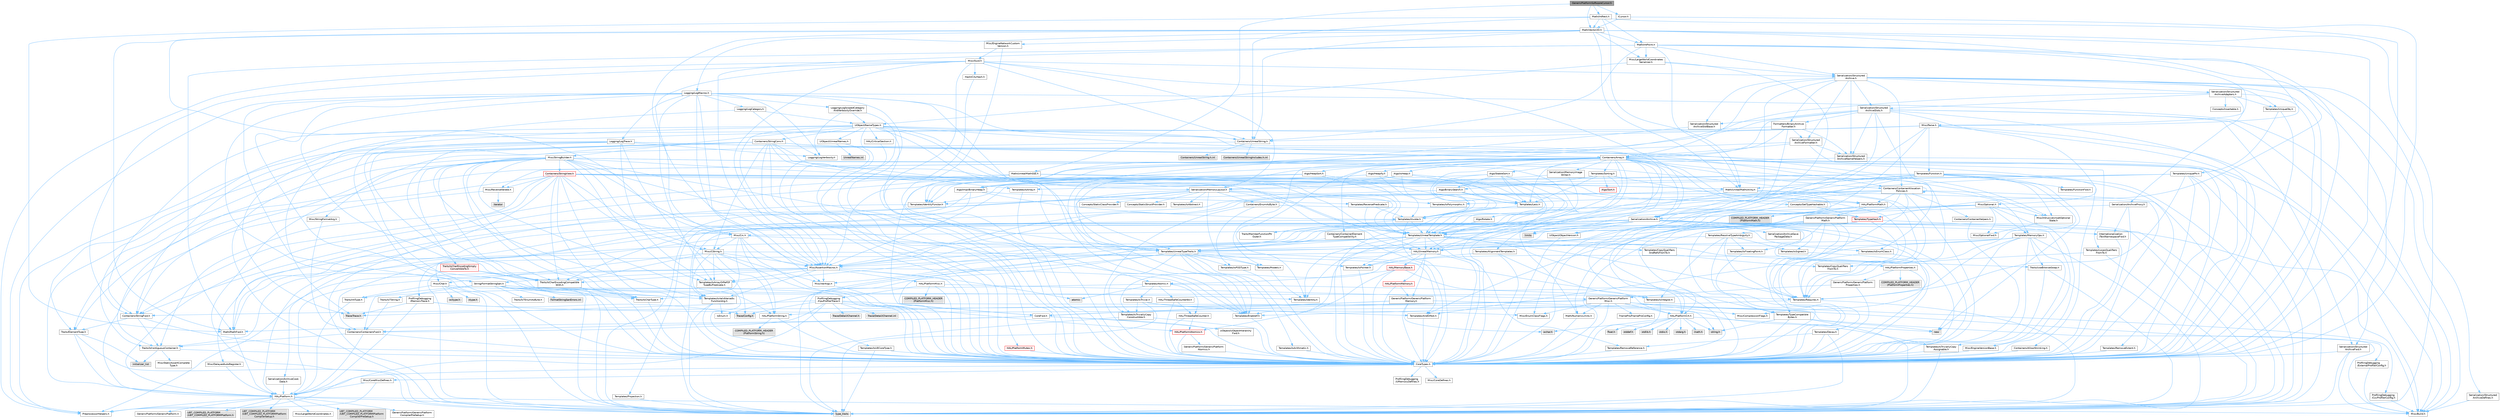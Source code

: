 digraph "GenericPlatformSoftwareCursor.h"
{
 // INTERACTIVE_SVG=YES
 // LATEX_PDF_SIZE
  bgcolor="transparent";
  edge [fontname=Helvetica,fontsize=10,labelfontname=Helvetica,labelfontsize=10];
  node [fontname=Helvetica,fontsize=10,shape=box,height=0.2,width=0.4];
  Node1 [id="Node000001",label="GenericPlatformSoftwareCursor.h",height=0.2,width=0.4,color="gray40", fillcolor="grey60", style="filled", fontcolor="black",tooltip=" "];
  Node1 -> Node2 [id="edge1_Node000001_Node000002",color="steelblue1",style="solid",tooltip=" "];
  Node2 [id="Node000002",label="ICursor.h",height=0.2,width=0.4,color="grey40", fillcolor="white", style="filled",URL="$d3/d9a/ICursor_8h.html",tooltip=" "];
  Node2 -> Node3 [id="edge2_Node000002_Node000003",color="steelblue1",style="solid",tooltip=" "];
  Node3 [id="Node000003",label="CoreTypes.h",height=0.2,width=0.4,color="grey40", fillcolor="white", style="filled",URL="$dc/dec/CoreTypes_8h.html",tooltip=" "];
  Node3 -> Node4 [id="edge3_Node000003_Node000004",color="steelblue1",style="solid",tooltip=" "];
  Node4 [id="Node000004",label="HAL/Platform.h",height=0.2,width=0.4,color="grey40", fillcolor="white", style="filled",URL="$d9/dd0/Platform_8h.html",tooltip=" "];
  Node4 -> Node5 [id="edge4_Node000004_Node000005",color="steelblue1",style="solid",tooltip=" "];
  Node5 [id="Node000005",label="Misc/Build.h",height=0.2,width=0.4,color="grey40", fillcolor="white", style="filled",URL="$d3/dbb/Build_8h.html",tooltip=" "];
  Node4 -> Node6 [id="edge5_Node000004_Node000006",color="steelblue1",style="solid",tooltip=" "];
  Node6 [id="Node000006",label="Misc/LargeWorldCoordinates.h",height=0.2,width=0.4,color="grey40", fillcolor="white", style="filled",URL="$d2/dcb/LargeWorldCoordinates_8h.html",tooltip=" "];
  Node4 -> Node7 [id="edge6_Node000004_Node000007",color="steelblue1",style="solid",tooltip=" "];
  Node7 [id="Node000007",label="type_traits",height=0.2,width=0.4,color="grey60", fillcolor="#E0E0E0", style="filled",tooltip=" "];
  Node4 -> Node8 [id="edge7_Node000004_Node000008",color="steelblue1",style="solid",tooltip=" "];
  Node8 [id="Node000008",label="PreprocessorHelpers.h",height=0.2,width=0.4,color="grey40", fillcolor="white", style="filled",URL="$db/ddb/PreprocessorHelpers_8h.html",tooltip=" "];
  Node4 -> Node9 [id="edge8_Node000004_Node000009",color="steelblue1",style="solid",tooltip=" "];
  Node9 [id="Node000009",label="UBT_COMPILED_PLATFORM\l/UBT_COMPILED_PLATFORMPlatform\lCompilerPreSetup.h",height=0.2,width=0.4,color="grey60", fillcolor="#E0E0E0", style="filled",tooltip=" "];
  Node4 -> Node10 [id="edge9_Node000004_Node000010",color="steelblue1",style="solid",tooltip=" "];
  Node10 [id="Node000010",label="GenericPlatform/GenericPlatform\lCompilerPreSetup.h",height=0.2,width=0.4,color="grey40", fillcolor="white", style="filled",URL="$d9/dc8/GenericPlatformCompilerPreSetup_8h.html",tooltip=" "];
  Node4 -> Node11 [id="edge10_Node000004_Node000011",color="steelblue1",style="solid",tooltip=" "];
  Node11 [id="Node000011",label="GenericPlatform/GenericPlatform.h",height=0.2,width=0.4,color="grey40", fillcolor="white", style="filled",URL="$d6/d84/GenericPlatform_8h.html",tooltip=" "];
  Node4 -> Node12 [id="edge11_Node000004_Node000012",color="steelblue1",style="solid",tooltip=" "];
  Node12 [id="Node000012",label="UBT_COMPILED_PLATFORM\l/UBT_COMPILED_PLATFORMPlatform.h",height=0.2,width=0.4,color="grey60", fillcolor="#E0E0E0", style="filled",tooltip=" "];
  Node4 -> Node13 [id="edge12_Node000004_Node000013",color="steelblue1",style="solid",tooltip=" "];
  Node13 [id="Node000013",label="UBT_COMPILED_PLATFORM\l/UBT_COMPILED_PLATFORMPlatform\lCompilerSetup.h",height=0.2,width=0.4,color="grey60", fillcolor="#E0E0E0", style="filled",tooltip=" "];
  Node3 -> Node14 [id="edge13_Node000003_Node000014",color="steelblue1",style="solid",tooltip=" "];
  Node14 [id="Node000014",label="ProfilingDebugging\l/UMemoryDefines.h",height=0.2,width=0.4,color="grey40", fillcolor="white", style="filled",URL="$d2/da2/UMemoryDefines_8h.html",tooltip=" "];
  Node3 -> Node15 [id="edge14_Node000003_Node000015",color="steelblue1",style="solid",tooltip=" "];
  Node15 [id="Node000015",label="Misc/CoreMiscDefines.h",height=0.2,width=0.4,color="grey40", fillcolor="white", style="filled",URL="$da/d38/CoreMiscDefines_8h.html",tooltip=" "];
  Node15 -> Node4 [id="edge15_Node000015_Node000004",color="steelblue1",style="solid",tooltip=" "];
  Node15 -> Node8 [id="edge16_Node000015_Node000008",color="steelblue1",style="solid",tooltip=" "];
  Node3 -> Node16 [id="edge17_Node000003_Node000016",color="steelblue1",style="solid",tooltip=" "];
  Node16 [id="Node000016",label="Misc/CoreDefines.h",height=0.2,width=0.4,color="grey40", fillcolor="white", style="filled",URL="$d3/dd2/CoreDefines_8h.html",tooltip=" "];
  Node2 -> Node17 [id="edge18_Node000002_Node000017",color="steelblue1",style="solid",tooltip=" "];
  Node17 [id="Node000017",label="Math/Vector2D.h",height=0.2,width=0.4,color="grey40", fillcolor="white", style="filled",URL="$d3/db0/Vector2D_8h.html",tooltip=" "];
  Node17 -> Node3 [id="edge19_Node000017_Node000003",color="steelblue1",style="solid",tooltip=" "];
  Node17 -> Node18 [id="edge20_Node000017_Node000018",color="steelblue1",style="solid",tooltip=" "];
  Node18 [id="Node000018",label="Math/MathFwd.h",height=0.2,width=0.4,color="grey40", fillcolor="white", style="filled",URL="$d2/d10/MathFwd_8h.html",tooltip=" "];
  Node18 -> Node4 [id="edge21_Node000018_Node000004",color="steelblue1",style="solid",tooltip=" "];
  Node17 -> Node19 [id="edge22_Node000017_Node000019",color="steelblue1",style="solid",tooltip=" "];
  Node19 [id="Node000019",label="Misc/AssertionMacros.h",height=0.2,width=0.4,color="grey40", fillcolor="white", style="filled",URL="$d0/dfa/AssertionMacros_8h.html",tooltip=" "];
  Node19 -> Node3 [id="edge23_Node000019_Node000003",color="steelblue1",style="solid",tooltip=" "];
  Node19 -> Node4 [id="edge24_Node000019_Node000004",color="steelblue1",style="solid",tooltip=" "];
  Node19 -> Node20 [id="edge25_Node000019_Node000020",color="steelblue1",style="solid",tooltip=" "];
  Node20 [id="Node000020",label="HAL/PlatformMisc.h",height=0.2,width=0.4,color="grey40", fillcolor="white", style="filled",URL="$d0/df5/PlatformMisc_8h.html",tooltip=" "];
  Node20 -> Node3 [id="edge26_Node000020_Node000003",color="steelblue1",style="solid",tooltip=" "];
  Node20 -> Node21 [id="edge27_Node000020_Node000021",color="steelblue1",style="solid",tooltip=" "];
  Node21 [id="Node000021",label="GenericPlatform/GenericPlatform\lMisc.h",height=0.2,width=0.4,color="grey40", fillcolor="white", style="filled",URL="$db/d9a/GenericPlatformMisc_8h.html",tooltip=" "];
  Node21 -> Node22 [id="edge28_Node000021_Node000022",color="steelblue1",style="solid",tooltip=" "];
  Node22 [id="Node000022",label="Containers/StringFwd.h",height=0.2,width=0.4,color="grey40", fillcolor="white", style="filled",URL="$df/d37/StringFwd_8h.html",tooltip=" "];
  Node22 -> Node3 [id="edge29_Node000022_Node000003",color="steelblue1",style="solid",tooltip=" "];
  Node22 -> Node23 [id="edge30_Node000022_Node000023",color="steelblue1",style="solid",tooltip=" "];
  Node23 [id="Node000023",label="Traits/ElementType.h",height=0.2,width=0.4,color="grey40", fillcolor="white", style="filled",URL="$d5/d4f/ElementType_8h.html",tooltip=" "];
  Node23 -> Node4 [id="edge31_Node000023_Node000004",color="steelblue1",style="solid",tooltip=" "];
  Node23 -> Node24 [id="edge32_Node000023_Node000024",color="steelblue1",style="solid",tooltip=" "];
  Node24 [id="Node000024",label="initializer_list",height=0.2,width=0.4,color="grey60", fillcolor="#E0E0E0", style="filled",tooltip=" "];
  Node23 -> Node7 [id="edge33_Node000023_Node000007",color="steelblue1",style="solid",tooltip=" "];
  Node22 -> Node25 [id="edge34_Node000022_Node000025",color="steelblue1",style="solid",tooltip=" "];
  Node25 [id="Node000025",label="Traits/IsContiguousContainer.h",height=0.2,width=0.4,color="grey40", fillcolor="white", style="filled",URL="$d5/d3c/IsContiguousContainer_8h.html",tooltip=" "];
  Node25 -> Node3 [id="edge35_Node000025_Node000003",color="steelblue1",style="solid",tooltip=" "];
  Node25 -> Node26 [id="edge36_Node000025_Node000026",color="steelblue1",style="solid",tooltip=" "];
  Node26 [id="Node000026",label="Misc/StaticAssertComplete\lType.h",height=0.2,width=0.4,color="grey40", fillcolor="white", style="filled",URL="$d5/d4e/StaticAssertCompleteType_8h.html",tooltip=" "];
  Node25 -> Node24 [id="edge37_Node000025_Node000024",color="steelblue1",style="solid",tooltip=" "];
  Node21 -> Node27 [id="edge38_Node000021_Node000027",color="steelblue1",style="solid",tooltip=" "];
  Node27 [id="Node000027",label="CoreFwd.h",height=0.2,width=0.4,color="grey40", fillcolor="white", style="filled",URL="$d1/d1e/CoreFwd_8h.html",tooltip=" "];
  Node27 -> Node3 [id="edge39_Node000027_Node000003",color="steelblue1",style="solid",tooltip=" "];
  Node27 -> Node28 [id="edge40_Node000027_Node000028",color="steelblue1",style="solid",tooltip=" "];
  Node28 [id="Node000028",label="Containers/ContainersFwd.h",height=0.2,width=0.4,color="grey40", fillcolor="white", style="filled",URL="$d4/d0a/ContainersFwd_8h.html",tooltip=" "];
  Node28 -> Node4 [id="edge41_Node000028_Node000004",color="steelblue1",style="solid",tooltip=" "];
  Node28 -> Node3 [id="edge42_Node000028_Node000003",color="steelblue1",style="solid",tooltip=" "];
  Node28 -> Node25 [id="edge43_Node000028_Node000025",color="steelblue1",style="solid",tooltip=" "];
  Node27 -> Node18 [id="edge44_Node000027_Node000018",color="steelblue1",style="solid",tooltip=" "];
  Node27 -> Node29 [id="edge45_Node000027_Node000029",color="steelblue1",style="solid",tooltip=" "];
  Node29 [id="Node000029",label="UObject/UObjectHierarchy\lFwd.h",height=0.2,width=0.4,color="grey40", fillcolor="white", style="filled",URL="$d3/d13/UObjectHierarchyFwd_8h.html",tooltip=" "];
  Node21 -> Node3 [id="edge46_Node000021_Node000003",color="steelblue1",style="solid",tooltip=" "];
  Node21 -> Node30 [id="edge47_Node000021_Node000030",color="steelblue1",style="solid",tooltip=" "];
  Node30 [id="Node000030",label="FramePro/FrameProConfig.h",height=0.2,width=0.4,color="grey40", fillcolor="white", style="filled",URL="$d7/d90/FrameProConfig_8h.html",tooltip=" "];
  Node21 -> Node31 [id="edge48_Node000021_Node000031",color="steelblue1",style="solid",tooltip=" "];
  Node31 [id="Node000031",label="HAL/PlatformCrt.h",height=0.2,width=0.4,color="grey40", fillcolor="white", style="filled",URL="$d8/d75/PlatformCrt_8h.html",tooltip=" "];
  Node31 -> Node32 [id="edge49_Node000031_Node000032",color="steelblue1",style="solid",tooltip=" "];
  Node32 [id="Node000032",label="new",height=0.2,width=0.4,color="grey60", fillcolor="#E0E0E0", style="filled",tooltip=" "];
  Node31 -> Node33 [id="edge50_Node000031_Node000033",color="steelblue1",style="solid",tooltip=" "];
  Node33 [id="Node000033",label="wchar.h",height=0.2,width=0.4,color="grey60", fillcolor="#E0E0E0", style="filled",tooltip=" "];
  Node31 -> Node34 [id="edge51_Node000031_Node000034",color="steelblue1",style="solid",tooltip=" "];
  Node34 [id="Node000034",label="stddef.h",height=0.2,width=0.4,color="grey60", fillcolor="#E0E0E0", style="filled",tooltip=" "];
  Node31 -> Node35 [id="edge52_Node000031_Node000035",color="steelblue1",style="solid",tooltip=" "];
  Node35 [id="Node000035",label="stdlib.h",height=0.2,width=0.4,color="grey60", fillcolor="#E0E0E0", style="filled",tooltip=" "];
  Node31 -> Node36 [id="edge53_Node000031_Node000036",color="steelblue1",style="solid",tooltip=" "];
  Node36 [id="Node000036",label="stdio.h",height=0.2,width=0.4,color="grey60", fillcolor="#E0E0E0", style="filled",tooltip=" "];
  Node31 -> Node37 [id="edge54_Node000031_Node000037",color="steelblue1",style="solid",tooltip=" "];
  Node37 [id="Node000037",label="stdarg.h",height=0.2,width=0.4,color="grey60", fillcolor="#E0E0E0", style="filled",tooltip=" "];
  Node31 -> Node38 [id="edge55_Node000031_Node000038",color="steelblue1",style="solid",tooltip=" "];
  Node38 [id="Node000038",label="math.h",height=0.2,width=0.4,color="grey60", fillcolor="#E0E0E0", style="filled",tooltip=" "];
  Node31 -> Node39 [id="edge56_Node000031_Node000039",color="steelblue1",style="solid",tooltip=" "];
  Node39 [id="Node000039",label="float.h",height=0.2,width=0.4,color="grey60", fillcolor="#E0E0E0", style="filled",tooltip=" "];
  Node31 -> Node40 [id="edge57_Node000031_Node000040",color="steelblue1",style="solid",tooltip=" "];
  Node40 [id="Node000040",label="string.h",height=0.2,width=0.4,color="grey60", fillcolor="#E0E0E0", style="filled",tooltip=" "];
  Node21 -> Node41 [id="edge58_Node000021_Node000041",color="steelblue1",style="solid",tooltip=" "];
  Node41 [id="Node000041",label="Math/NumericLimits.h",height=0.2,width=0.4,color="grey40", fillcolor="white", style="filled",URL="$df/d1b/NumericLimits_8h.html",tooltip=" "];
  Node41 -> Node3 [id="edge59_Node000041_Node000003",color="steelblue1",style="solid",tooltip=" "];
  Node21 -> Node42 [id="edge60_Node000021_Node000042",color="steelblue1",style="solid",tooltip=" "];
  Node42 [id="Node000042",label="Misc/CompressionFlags.h",height=0.2,width=0.4,color="grey40", fillcolor="white", style="filled",URL="$d9/d76/CompressionFlags_8h.html",tooltip=" "];
  Node21 -> Node43 [id="edge61_Node000021_Node000043",color="steelblue1",style="solid",tooltip=" "];
  Node43 [id="Node000043",label="Misc/EnumClassFlags.h",height=0.2,width=0.4,color="grey40", fillcolor="white", style="filled",URL="$d8/de7/EnumClassFlags_8h.html",tooltip=" "];
  Node21 -> Node44 [id="edge62_Node000021_Node000044",color="steelblue1",style="solid",tooltip=" "];
  Node44 [id="Node000044",label="ProfilingDebugging\l/CsvProfilerConfig.h",height=0.2,width=0.4,color="grey40", fillcolor="white", style="filled",URL="$d3/d88/CsvProfilerConfig_8h.html",tooltip=" "];
  Node44 -> Node5 [id="edge63_Node000044_Node000005",color="steelblue1",style="solid",tooltip=" "];
  Node21 -> Node45 [id="edge64_Node000021_Node000045",color="steelblue1",style="solid",tooltip=" "];
  Node45 [id="Node000045",label="ProfilingDebugging\l/ExternalProfilerConfig.h",height=0.2,width=0.4,color="grey40", fillcolor="white", style="filled",URL="$d3/dbb/ExternalProfilerConfig_8h.html",tooltip=" "];
  Node45 -> Node5 [id="edge65_Node000045_Node000005",color="steelblue1",style="solid",tooltip=" "];
  Node20 -> Node46 [id="edge66_Node000020_Node000046",color="steelblue1",style="solid",tooltip=" "];
  Node46 [id="Node000046",label="COMPILED_PLATFORM_HEADER\l(PlatformMisc.h)",height=0.2,width=0.4,color="grey60", fillcolor="#E0E0E0", style="filled",tooltip=" "];
  Node20 -> Node47 [id="edge67_Node000020_Node000047",color="steelblue1",style="solid",tooltip=" "];
  Node47 [id="Node000047",label="ProfilingDebugging\l/CpuProfilerTrace.h",height=0.2,width=0.4,color="grey40", fillcolor="white", style="filled",URL="$da/dcb/CpuProfilerTrace_8h.html",tooltip=" "];
  Node47 -> Node3 [id="edge68_Node000047_Node000003",color="steelblue1",style="solid",tooltip=" "];
  Node47 -> Node28 [id="edge69_Node000047_Node000028",color="steelblue1",style="solid",tooltip=" "];
  Node47 -> Node48 [id="edge70_Node000047_Node000048",color="steelblue1",style="solid",tooltip=" "];
  Node48 [id="Node000048",label="HAL/PlatformAtomics.h",height=0.2,width=0.4,color="red", fillcolor="#FFF0F0", style="filled",URL="$d3/d36/PlatformAtomics_8h.html",tooltip=" "];
  Node48 -> Node3 [id="edge71_Node000048_Node000003",color="steelblue1",style="solid",tooltip=" "];
  Node48 -> Node49 [id="edge72_Node000048_Node000049",color="steelblue1",style="solid",tooltip=" "];
  Node49 [id="Node000049",label="GenericPlatform/GenericPlatform\lAtomics.h",height=0.2,width=0.4,color="grey40", fillcolor="white", style="filled",URL="$da/d72/GenericPlatformAtomics_8h.html",tooltip=" "];
  Node49 -> Node3 [id="edge73_Node000049_Node000003",color="steelblue1",style="solid",tooltip=" "];
  Node47 -> Node8 [id="edge74_Node000047_Node000008",color="steelblue1",style="solid",tooltip=" "];
  Node47 -> Node5 [id="edge75_Node000047_Node000005",color="steelblue1",style="solid",tooltip=" "];
  Node47 -> Node51 [id="edge76_Node000047_Node000051",color="steelblue1",style="solid",tooltip=" "];
  Node51 [id="Node000051",label="Trace/Config.h",height=0.2,width=0.4,color="grey60", fillcolor="#E0E0E0", style="filled",tooltip=" "];
  Node47 -> Node52 [id="edge77_Node000047_Node000052",color="steelblue1",style="solid",tooltip=" "];
  Node52 [id="Node000052",label="Trace/Detail/Channel.h",height=0.2,width=0.4,color="grey60", fillcolor="#E0E0E0", style="filled",tooltip=" "];
  Node47 -> Node53 [id="edge78_Node000047_Node000053",color="steelblue1",style="solid",tooltip=" "];
  Node53 [id="Node000053",label="Trace/Detail/Channel.inl",height=0.2,width=0.4,color="grey60", fillcolor="#E0E0E0", style="filled",tooltip=" "];
  Node47 -> Node54 [id="edge79_Node000047_Node000054",color="steelblue1",style="solid",tooltip=" "];
  Node54 [id="Node000054",label="Trace/Trace.h",height=0.2,width=0.4,color="grey60", fillcolor="#E0E0E0", style="filled",tooltip=" "];
  Node19 -> Node8 [id="edge80_Node000019_Node000008",color="steelblue1",style="solid",tooltip=" "];
  Node19 -> Node55 [id="edge81_Node000019_Node000055",color="steelblue1",style="solid",tooltip=" "];
  Node55 [id="Node000055",label="Templates/EnableIf.h",height=0.2,width=0.4,color="grey40", fillcolor="white", style="filled",URL="$d7/d60/EnableIf_8h.html",tooltip=" "];
  Node55 -> Node3 [id="edge82_Node000055_Node000003",color="steelblue1",style="solid",tooltip=" "];
  Node19 -> Node56 [id="edge83_Node000019_Node000056",color="steelblue1",style="solid",tooltip=" "];
  Node56 [id="Node000056",label="Templates/IsArrayOrRefOf\lTypeByPredicate.h",height=0.2,width=0.4,color="grey40", fillcolor="white", style="filled",URL="$d6/da1/IsArrayOrRefOfTypeByPredicate_8h.html",tooltip=" "];
  Node56 -> Node3 [id="edge84_Node000056_Node000003",color="steelblue1",style="solid",tooltip=" "];
  Node19 -> Node57 [id="edge85_Node000019_Node000057",color="steelblue1",style="solid",tooltip=" "];
  Node57 [id="Node000057",label="Templates/IsValidVariadic\lFunctionArg.h",height=0.2,width=0.4,color="grey40", fillcolor="white", style="filled",URL="$d0/dc8/IsValidVariadicFunctionArg_8h.html",tooltip=" "];
  Node57 -> Node3 [id="edge86_Node000057_Node000003",color="steelblue1",style="solid",tooltip=" "];
  Node57 -> Node58 [id="edge87_Node000057_Node000058",color="steelblue1",style="solid",tooltip=" "];
  Node58 [id="Node000058",label="IsEnum.h",height=0.2,width=0.4,color="grey40", fillcolor="white", style="filled",URL="$d4/de5/IsEnum_8h.html",tooltip=" "];
  Node57 -> Node7 [id="edge88_Node000057_Node000007",color="steelblue1",style="solid",tooltip=" "];
  Node19 -> Node59 [id="edge89_Node000019_Node000059",color="steelblue1",style="solid",tooltip=" "];
  Node59 [id="Node000059",label="Traits/IsCharEncodingCompatible\lWith.h",height=0.2,width=0.4,color="grey40", fillcolor="white", style="filled",URL="$df/dd1/IsCharEncodingCompatibleWith_8h.html",tooltip=" "];
  Node59 -> Node7 [id="edge90_Node000059_Node000007",color="steelblue1",style="solid",tooltip=" "];
  Node59 -> Node60 [id="edge91_Node000059_Node000060",color="steelblue1",style="solid",tooltip=" "];
  Node60 [id="Node000060",label="Traits/IsCharType.h",height=0.2,width=0.4,color="grey40", fillcolor="white", style="filled",URL="$db/d51/IsCharType_8h.html",tooltip=" "];
  Node60 -> Node3 [id="edge92_Node000060_Node000003",color="steelblue1",style="solid",tooltip=" "];
  Node19 -> Node61 [id="edge93_Node000019_Node000061",color="steelblue1",style="solid",tooltip=" "];
  Node61 [id="Node000061",label="Misc/VarArgs.h",height=0.2,width=0.4,color="grey40", fillcolor="white", style="filled",URL="$d5/d6f/VarArgs_8h.html",tooltip=" "];
  Node61 -> Node3 [id="edge94_Node000061_Node000003",color="steelblue1",style="solid",tooltip=" "];
  Node19 -> Node62 [id="edge95_Node000019_Node000062",color="steelblue1",style="solid",tooltip=" "];
  Node62 [id="Node000062",label="String/FormatStringSan.h",height=0.2,width=0.4,color="grey40", fillcolor="white", style="filled",URL="$d3/d8b/FormatStringSan_8h.html",tooltip=" "];
  Node62 -> Node7 [id="edge96_Node000062_Node000007",color="steelblue1",style="solid",tooltip=" "];
  Node62 -> Node3 [id="edge97_Node000062_Node000003",color="steelblue1",style="solid",tooltip=" "];
  Node62 -> Node63 [id="edge98_Node000062_Node000063",color="steelblue1",style="solid",tooltip=" "];
  Node63 [id="Node000063",label="Templates/Requires.h",height=0.2,width=0.4,color="grey40", fillcolor="white", style="filled",URL="$dc/d96/Requires_8h.html",tooltip=" "];
  Node63 -> Node55 [id="edge99_Node000063_Node000055",color="steelblue1",style="solid",tooltip=" "];
  Node63 -> Node7 [id="edge100_Node000063_Node000007",color="steelblue1",style="solid",tooltip=" "];
  Node62 -> Node64 [id="edge101_Node000062_Node000064",color="steelblue1",style="solid",tooltip=" "];
  Node64 [id="Node000064",label="Templates/Identity.h",height=0.2,width=0.4,color="grey40", fillcolor="white", style="filled",URL="$d0/dd5/Identity_8h.html",tooltip=" "];
  Node62 -> Node57 [id="edge102_Node000062_Node000057",color="steelblue1",style="solid",tooltip=" "];
  Node62 -> Node60 [id="edge103_Node000062_Node000060",color="steelblue1",style="solid",tooltip=" "];
  Node62 -> Node65 [id="edge104_Node000062_Node000065",color="steelblue1",style="solid",tooltip=" "];
  Node65 [id="Node000065",label="Traits/IsTEnumAsByte.h",height=0.2,width=0.4,color="grey40", fillcolor="white", style="filled",URL="$d1/de6/IsTEnumAsByte_8h.html",tooltip=" "];
  Node62 -> Node66 [id="edge105_Node000062_Node000066",color="steelblue1",style="solid",tooltip=" "];
  Node66 [id="Node000066",label="Traits/IsTString.h",height=0.2,width=0.4,color="grey40", fillcolor="white", style="filled",URL="$d0/df8/IsTString_8h.html",tooltip=" "];
  Node66 -> Node28 [id="edge106_Node000066_Node000028",color="steelblue1",style="solid",tooltip=" "];
  Node62 -> Node28 [id="edge107_Node000062_Node000028",color="steelblue1",style="solid",tooltip=" "];
  Node62 -> Node67 [id="edge108_Node000062_Node000067",color="steelblue1",style="solid",tooltip=" "];
  Node67 [id="Node000067",label="FormatStringSanErrors.inl",height=0.2,width=0.4,color="grey60", fillcolor="#E0E0E0", style="filled",tooltip=" "];
  Node19 -> Node68 [id="edge109_Node000019_Node000068",color="steelblue1",style="solid",tooltip=" "];
  Node68 [id="Node000068",label="atomic",height=0.2,width=0.4,color="grey60", fillcolor="#E0E0E0", style="filled",tooltip=" "];
  Node17 -> Node69 [id="edge110_Node000017_Node000069",color="steelblue1",style="solid",tooltip=" "];
  Node69 [id="Node000069",label="Misc/Crc.h",height=0.2,width=0.4,color="grey40", fillcolor="white", style="filled",URL="$d4/dd2/Crc_8h.html",tooltip=" "];
  Node69 -> Node3 [id="edge111_Node000069_Node000003",color="steelblue1",style="solid",tooltip=" "];
  Node69 -> Node70 [id="edge112_Node000069_Node000070",color="steelblue1",style="solid",tooltip=" "];
  Node70 [id="Node000070",label="HAL/PlatformString.h",height=0.2,width=0.4,color="grey40", fillcolor="white", style="filled",URL="$db/db5/PlatformString_8h.html",tooltip=" "];
  Node70 -> Node3 [id="edge113_Node000070_Node000003",color="steelblue1",style="solid",tooltip=" "];
  Node70 -> Node71 [id="edge114_Node000070_Node000071",color="steelblue1",style="solid",tooltip=" "];
  Node71 [id="Node000071",label="COMPILED_PLATFORM_HEADER\l(PlatformString.h)",height=0.2,width=0.4,color="grey60", fillcolor="#E0E0E0", style="filled",tooltip=" "];
  Node69 -> Node19 [id="edge115_Node000069_Node000019",color="steelblue1",style="solid",tooltip=" "];
  Node69 -> Node72 [id="edge116_Node000069_Node000072",color="steelblue1",style="solid",tooltip=" "];
  Node72 [id="Node000072",label="Misc/CString.h",height=0.2,width=0.4,color="grey40", fillcolor="white", style="filled",URL="$d2/d49/CString_8h.html",tooltip=" "];
  Node72 -> Node3 [id="edge117_Node000072_Node000003",color="steelblue1",style="solid",tooltip=" "];
  Node72 -> Node31 [id="edge118_Node000072_Node000031",color="steelblue1",style="solid",tooltip=" "];
  Node72 -> Node70 [id="edge119_Node000072_Node000070",color="steelblue1",style="solid",tooltip=" "];
  Node72 -> Node19 [id="edge120_Node000072_Node000019",color="steelblue1",style="solid",tooltip=" "];
  Node72 -> Node73 [id="edge121_Node000072_Node000073",color="steelblue1",style="solid",tooltip=" "];
  Node73 [id="Node000073",label="Misc/Char.h",height=0.2,width=0.4,color="grey40", fillcolor="white", style="filled",URL="$d0/d58/Char_8h.html",tooltip=" "];
  Node73 -> Node3 [id="edge122_Node000073_Node000003",color="steelblue1",style="solid",tooltip=" "];
  Node73 -> Node74 [id="edge123_Node000073_Node000074",color="steelblue1",style="solid",tooltip=" "];
  Node74 [id="Node000074",label="Traits/IntType.h",height=0.2,width=0.4,color="grey40", fillcolor="white", style="filled",URL="$d7/deb/IntType_8h.html",tooltip=" "];
  Node74 -> Node4 [id="edge124_Node000074_Node000004",color="steelblue1",style="solid",tooltip=" "];
  Node73 -> Node75 [id="edge125_Node000073_Node000075",color="steelblue1",style="solid",tooltip=" "];
  Node75 [id="Node000075",label="ctype.h",height=0.2,width=0.4,color="grey60", fillcolor="#E0E0E0", style="filled",tooltip=" "];
  Node73 -> Node76 [id="edge126_Node000073_Node000076",color="steelblue1",style="solid",tooltip=" "];
  Node76 [id="Node000076",label="wctype.h",height=0.2,width=0.4,color="grey60", fillcolor="#E0E0E0", style="filled",tooltip=" "];
  Node73 -> Node7 [id="edge127_Node000073_Node000007",color="steelblue1",style="solid",tooltip=" "];
  Node72 -> Node61 [id="edge128_Node000072_Node000061",color="steelblue1",style="solid",tooltip=" "];
  Node72 -> Node56 [id="edge129_Node000072_Node000056",color="steelblue1",style="solid",tooltip=" "];
  Node72 -> Node57 [id="edge130_Node000072_Node000057",color="steelblue1",style="solid",tooltip=" "];
  Node72 -> Node59 [id="edge131_Node000072_Node000059",color="steelblue1",style="solid",tooltip=" "];
  Node69 -> Node73 [id="edge132_Node000069_Node000073",color="steelblue1",style="solid",tooltip=" "];
  Node69 -> Node77 [id="edge133_Node000069_Node000077",color="steelblue1",style="solid",tooltip=" "];
  Node77 [id="Node000077",label="Templates/UnrealTypeTraits.h",height=0.2,width=0.4,color="grey40", fillcolor="white", style="filled",URL="$d2/d2d/UnrealTypeTraits_8h.html",tooltip=" "];
  Node77 -> Node3 [id="edge134_Node000077_Node000003",color="steelblue1",style="solid",tooltip=" "];
  Node77 -> Node78 [id="edge135_Node000077_Node000078",color="steelblue1",style="solid",tooltip=" "];
  Node78 [id="Node000078",label="Templates/IsPointer.h",height=0.2,width=0.4,color="grey40", fillcolor="white", style="filled",URL="$d7/d05/IsPointer_8h.html",tooltip=" "];
  Node78 -> Node3 [id="edge136_Node000078_Node000003",color="steelblue1",style="solid",tooltip=" "];
  Node77 -> Node19 [id="edge137_Node000077_Node000019",color="steelblue1",style="solid",tooltip=" "];
  Node77 -> Node79 [id="edge138_Node000077_Node000079",color="steelblue1",style="solid",tooltip=" "];
  Node79 [id="Node000079",label="Templates/AndOrNot.h",height=0.2,width=0.4,color="grey40", fillcolor="white", style="filled",URL="$db/d0a/AndOrNot_8h.html",tooltip=" "];
  Node79 -> Node3 [id="edge139_Node000079_Node000003",color="steelblue1",style="solid",tooltip=" "];
  Node77 -> Node55 [id="edge140_Node000077_Node000055",color="steelblue1",style="solid",tooltip=" "];
  Node77 -> Node80 [id="edge141_Node000077_Node000080",color="steelblue1",style="solid",tooltip=" "];
  Node80 [id="Node000080",label="Templates/IsArithmetic.h",height=0.2,width=0.4,color="grey40", fillcolor="white", style="filled",URL="$d2/d5d/IsArithmetic_8h.html",tooltip=" "];
  Node80 -> Node3 [id="edge142_Node000080_Node000003",color="steelblue1",style="solid",tooltip=" "];
  Node77 -> Node58 [id="edge143_Node000077_Node000058",color="steelblue1",style="solid",tooltip=" "];
  Node77 -> Node81 [id="edge144_Node000077_Node000081",color="steelblue1",style="solid",tooltip=" "];
  Node81 [id="Node000081",label="Templates/Models.h",height=0.2,width=0.4,color="grey40", fillcolor="white", style="filled",URL="$d3/d0c/Models_8h.html",tooltip=" "];
  Node81 -> Node64 [id="edge145_Node000081_Node000064",color="steelblue1",style="solid",tooltip=" "];
  Node77 -> Node82 [id="edge146_Node000077_Node000082",color="steelblue1",style="solid",tooltip=" "];
  Node82 [id="Node000082",label="Templates/IsPODType.h",height=0.2,width=0.4,color="grey40", fillcolor="white", style="filled",URL="$d7/db1/IsPODType_8h.html",tooltip=" "];
  Node82 -> Node3 [id="edge147_Node000082_Node000003",color="steelblue1",style="solid",tooltip=" "];
  Node77 -> Node83 [id="edge148_Node000077_Node000083",color="steelblue1",style="solid",tooltip=" "];
  Node83 [id="Node000083",label="Templates/IsUECoreType.h",height=0.2,width=0.4,color="grey40", fillcolor="white", style="filled",URL="$d1/db8/IsUECoreType_8h.html",tooltip=" "];
  Node83 -> Node3 [id="edge149_Node000083_Node000003",color="steelblue1",style="solid",tooltip=" "];
  Node83 -> Node7 [id="edge150_Node000083_Node000007",color="steelblue1",style="solid",tooltip=" "];
  Node77 -> Node84 [id="edge151_Node000077_Node000084",color="steelblue1",style="solid",tooltip=" "];
  Node84 [id="Node000084",label="Templates/IsTriviallyCopy\lConstructible.h",height=0.2,width=0.4,color="grey40", fillcolor="white", style="filled",URL="$d3/d78/IsTriviallyCopyConstructible_8h.html",tooltip=" "];
  Node84 -> Node3 [id="edge152_Node000084_Node000003",color="steelblue1",style="solid",tooltip=" "];
  Node84 -> Node7 [id="edge153_Node000084_Node000007",color="steelblue1",style="solid",tooltip=" "];
  Node69 -> Node60 [id="edge154_Node000069_Node000060",color="steelblue1",style="solid",tooltip=" "];
  Node17 -> Node85 [id="edge155_Node000017_Node000085",color="steelblue1",style="solid",tooltip=" "];
  Node85 [id="Node000085",label="Math/UnrealMathUtility.h",height=0.2,width=0.4,color="grey40", fillcolor="white", style="filled",URL="$db/db8/UnrealMathUtility_8h.html",tooltip=" "];
  Node85 -> Node3 [id="edge156_Node000085_Node000003",color="steelblue1",style="solid",tooltip=" "];
  Node85 -> Node19 [id="edge157_Node000085_Node000019",color="steelblue1",style="solid",tooltip=" "];
  Node85 -> Node86 [id="edge158_Node000085_Node000086",color="steelblue1",style="solid",tooltip=" "];
  Node86 [id="Node000086",label="HAL/PlatformMath.h",height=0.2,width=0.4,color="grey40", fillcolor="white", style="filled",URL="$dc/d53/PlatformMath_8h.html",tooltip=" "];
  Node86 -> Node3 [id="edge159_Node000086_Node000003",color="steelblue1",style="solid",tooltip=" "];
  Node86 -> Node87 [id="edge160_Node000086_Node000087",color="steelblue1",style="solid",tooltip=" "];
  Node87 [id="Node000087",label="GenericPlatform/GenericPlatform\lMath.h",height=0.2,width=0.4,color="grey40", fillcolor="white", style="filled",URL="$d5/d79/GenericPlatformMath_8h.html",tooltip=" "];
  Node87 -> Node3 [id="edge161_Node000087_Node000003",color="steelblue1",style="solid",tooltip=" "];
  Node87 -> Node28 [id="edge162_Node000087_Node000028",color="steelblue1",style="solid",tooltip=" "];
  Node87 -> Node31 [id="edge163_Node000087_Node000031",color="steelblue1",style="solid",tooltip=" "];
  Node87 -> Node79 [id="edge164_Node000087_Node000079",color="steelblue1",style="solid",tooltip=" "];
  Node87 -> Node88 [id="edge165_Node000087_Node000088",color="steelblue1",style="solid",tooltip=" "];
  Node88 [id="Node000088",label="Templates/Decay.h",height=0.2,width=0.4,color="grey40", fillcolor="white", style="filled",URL="$dd/d0f/Decay_8h.html",tooltip=" "];
  Node88 -> Node3 [id="edge166_Node000088_Node000003",color="steelblue1",style="solid",tooltip=" "];
  Node88 -> Node89 [id="edge167_Node000088_Node000089",color="steelblue1",style="solid",tooltip=" "];
  Node89 [id="Node000089",label="Templates/RemoveReference.h",height=0.2,width=0.4,color="grey40", fillcolor="white", style="filled",URL="$da/dbe/RemoveReference_8h.html",tooltip=" "];
  Node89 -> Node3 [id="edge168_Node000089_Node000003",color="steelblue1",style="solid",tooltip=" "];
  Node88 -> Node7 [id="edge169_Node000088_Node000007",color="steelblue1",style="solid",tooltip=" "];
  Node87 -> Node90 [id="edge170_Node000087_Node000090",color="steelblue1",style="solid",tooltip=" "];
  Node90 [id="Node000090",label="Templates/IsFloatingPoint.h",height=0.2,width=0.4,color="grey40", fillcolor="white", style="filled",URL="$d3/d11/IsFloatingPoint_8h.html",tooltip=" "];
  Node90 -> Node3 [id="edge171_Node000090_Node000003",color="steelblue1",style="solid",tooltip=" "];
  Node87 -> Node77 [id="edge172_Node000087_Node000077",color="steelblue1",style="solid",tooltip=" "];
  Node87 -> Node63 [id="edge173_Node000087_Node000063",color="steelblue1",style="solid",tooltip=" "];
  Node87 -> Node91 [id="edge174_Node000087_Node000091",color="steelblue1",style="solid",tooltip=" "];
  Node91 [id="Node000091",label="Templates/ResolveTypeAmbiguity.h",height=0.2,width=0.4,color="grey40", fillcolor="white", style="filled",URL="$df/d1f/ResolveTypeAmbiguity_8h.html",tooltip=" "];
  Node91 -> Node3 [id="edge175_Node000091_Node000003",color="steelblue1",style="solid",tooltip=" "];
  Node91 -> Node90 [id="edge176_Node000091_Node000090",color="steelblue1",style="solid",tooltip=" "];
  Node91 -> Node77 [id="edge177_Node000091_Node000077",color="steelblue1",style="solid",tooltip=" "];
  Node91 -> Node92 [id="edge178_Node000091_Node000092",color="steelblue1",style="solid",tooltip=" "];
  Node92 [id="Node000092",label="Templates/IsSigned.h",height=0.2,width=0.4,color="grey40", fillcolor="white", style="filled",URL="$d8/dd8/IsSigned_8h.html",tooltip=" "];
  Node92 -> Node3 [id="edge179_Node000092_Node000003",color="steelblue1",style="solid",tooltip=" "];
  Node91 -> Node93 [id="edge180_Node000091_Node000093",color="steelblue1",style="solid",tooltip=" "];
  Node93 [id="Node000093",label="Templates/IsIntegral.h",height=0.2,width=0.4,color="grey40", fillcolor="white", style="filled",URL="$da/d64/IsIntegral_8h.html",tooltip=" "];
  Node93 -> Node3 [id="edge181_Node000093_Node000003",color="steelblue1",style="solid",tooltip=" "];
  Node91 -> Node63 [id="edge182_Node000091_Node000063",color="steelblue1",style="solid",tooltip=" "];
  Node87 -> Node94 [id="edge183_Node000087_Node000094",color="steelblue1",style="solid",tooltip=" "];
  Node94 [id="Node000094",label="Templates/TypeCompatible\lBytes.h",height=0.2,width=0.4,color="grey40", fillcolor="white", style="filled",URL="$df/d0a/TypeCompatibleBytes_8h.html",tooltip=" "];
  Node94 -> Node3 [id="edge184_Node000094_Node000003",color="steelblue1",style="solid",tooltip=" "];
  Node94 -> Node40 [id="edge185_Node000094_Node000040",color="steelblue1",style="solid",tooltip=" "];
  Node94 -> Node32 [id="edge186_Node000094_Node000032",color="steelblue1",style="solid",tooltip=" "];
  Node94 -> Node7 [id="edge187_Node000094_Node000007",color="steelblue1",style="solid",tooltip=" "];
  Node87 -> Node95 [id="edge188_Node000087_Node000095",color="steelblue1",style="solid",tooltip=" "];
  Node95 [id="Node000095",label="limits",height=0.2,width=0.4,color="grey60", fillcolor="#E0E0E0", style="filled",tooltip=" "];
  Node87 -> Node7 [id="edge189_Node000087_Node000007",color="steelblue1",style="solid",tooltip=" "];
  Node86 -> Node96 [id="edge190_Node000086_Node000096",color="steelblue1",style="solid",tooltip=" "];
  Node96 [id="Node000096",label="COMPILED_PLATFORM_HEADER\l(PlatformMath.h)",height=0.2,width=0.4,color="grey60", fillcolor="#E0E0E0", style="filled",tooltip=" "];
  Node85 -> Node18 [id="edge191_Node000085_Node000018",color="steelblue1",style="solid",tooltip=" "];
  Node85 -> Node64 [id="edge192_Node000085_Node000064",color="steelblue1",style="solid",tooltip=" "];
  Node85 -> Node63 [id="edge193_Node000085_Node000063",color="steelblue1",style="solid",tooltip=" "];
  Node17 -> Node97 [id="edge194_Node000017_Node000097",color="steelblue1",style="solid",tooltip=" "];
  Node97 [id="Node000097",label="Containers/UnrealString.h",height=0.2,width=0.4,color="grey40", fillcolor="white", style="filled",URL="$d5/dba/UnrealString_8h.html",tooltip=" "];
  Node97 -> Node98 [id="edge195_Node000097_Node000098",color="steelblue1",style="solid",tooltip=" "];
  Node98 [id="Node000098",label="Containers/UnrealStringIncludes.h.inl",height=0.2,width=0.4,color="grey60", fillcolor="#E0E0E0", style="filled",tooltip=" "];
  Node97 -> Node99 [id="edge196_Node000097_Node000099",color="steelblue1",style="solid",tooltip=" "];
  Node99 [id="Node000099",label="Containers/UnrealString.h.inl",height=0.2,width=0.4,color="grey60", fillcolor="#E0E0E0", style="filled",tooltip=" "];
  Node97 -> Node100 [id="edge197_Node000097_Node000100",color="steelblue1",style="solid",tooltip=" "];
  Node100 [id="Node000100",label="Misc/StringFormatArg.h",height=0.2,width=0.4,color="grey40", fillcolor="white", style="filled",URL="$d2/d16/StringFormatArg_8h.html",tooltip=" "];
  Node100 -> Node28 [id="edge198_Node000100_Node000028",color="steelblue1",style="solid",tooltip=" "];
  Node17 -> Node101 [id="edge199_Node000017_Node000101",color="steelblue1",style="solid",tooltip=" "];
  Node101 [id="Node000101",label="Misc/Parse.h",height=0.2,width=0.4,color="grey40", fillcolor="white", style="filled",URL="$dc/d71/Parse_8h.html",tooltip=" "];
  Node101 -> Node22 [id="edge200_Node000101_Node000022",color="steelblue1",style="solid",tooltip=" "];
  Node101 -> Node97 [id="edge201_Node000101_Node000097",color="steelblue1",style="solid",tooltip=" "];
  Node101 -> Node3 [id="edge202_Node000101_Node000003",color="steelblue1",style="solid",tooltip=" "];
  Node101 -> Node31 [id="edge203_Node000101_Node000031",color="steelblue1",style="solid",tooltip=" "];
  Node101 -> Node5 [id="edge204_Node000101_Node000005",color="steelblue1",style="solid",tooltip=" "];
  Node101 -> Node43 [id="edge205_Node000101_Node000043",color="steelblue1",style="solid",tooltip=" "];
  Node101 -> Node102 [id="edge206_Node000101_Node000102",color="steelblue1",style="solid",tooltip=" "];
  Node102 [id="Node000102",label="Templates/Function.h",height=0.2,width=0.4,color="grey40", fillcolor="white", style="filled",URL="$df/df5/Function_8h.html",tooltip=" "];
  Node102 -> Node3 [id="edge207_Node000102_Node000003",color="steelblue1",style="solid",tooltip=" "];
  Node102 -> Node19 [id="edge208_Node000102_Node000019",color="steelblue1",style="solid",tooltip=" "];
  Node102 -> Node103 [id="edge209_Node000102_Node000103",color="steelblue1",style="solid",tooltip=" "];
  Node103 [id="Node000103",label="Misc/IntrusiveUnsetOptional\lState.h",height=0.2,width=0.4,color="grey40", fillcolor="white", style="filled",URL="$d2/d0a/IntrusiveUnsetOptionalState_8h.html",tooltip=" "];
  Node103 -> Node104 [id="edge210_Node000103_Node000104",color="steelblue1",style="solid",tooltip=" "];
  Node104 [id="Node000104",label="Misc/OptionalFwd.h",height=0.2,width=0.4,color="grey40", fillcolor="white", style="filled",URL="$dc/d50/OptionalFwd_8h.html",tooltip=" "];
  Node102 -> Node105 [id="edge211_Node000102_Node000105",color="steelblue1",style="solid",tooltip=" "];
  Node105 [id="Node000105",label="HAL/UnrealMemory.h",height=0.2,width=0.4,color="grey40", fillcolor="white", style="filled",URL="$d9/d96/UnrealMemory_8h.html",tooltip=" "];
  Node105 -> Node3 [id="edge212_Node000105_Node000003",color="steelblue1",style="solid",tooltip=" "];
  Node105 -> Node106 [id="edge213_Node000105_Node000106",color="steelblue1",style="solid",tooltip=" "];
  Node106 [id="Node000106",label="GenericPlatform/GenericPlatform\lMemory.h",height=0.2,width=0.4,color="grey40", fillcolor="white", style="filled",URL="$dd/d22/GenericPlatformMemory_8h.html",tooltip=" "];
  Node106 -> Node27 [id="edge214_Node000106_Node000027",color="steelblue1",style="solid",tooltip=" "];
  Node106 -> Node3 [id="edge215_Node000106_Node000003",color="steelblue1",style="solid",tooltip=" "];
  Node106 -> Node70 [id="edge216_Node000106_Node000070",color="steelblue1",style="solid",tooltip=" "];
  Node106 -> Node40 [id="edge217_Node000106_Node000040",color="steelblue1",style="solid",tooltip=" "];
  Node106 -> Node33 [id="edge218_Node000106_Node000033",color="steelblue1",style="solid",tooltip=" "];
  Node105 -> Node107 [id="edge219_Node000105_Node000107",color="steelblue1",style="solid",tooltip=" "];
  Node107 [id="Node000107",label="HAL/MemoryBase.h",height=0.2,width=0.4,color="red", fillcolor="#FFF0F0", style="filled",URL="$d6/d9f/MemoryBase_8h.html",tooltip=" "];
  Node107 -> Node3 [id="edge220_Node000107_Node000003",color="steelblue1",style="solid",tooltip=" "];
  Node107 -> Node48 [id="edge221_Node000107_Node000048",color="steelblue1",style="solid",tooltip=" "];
  Node107 -> Node31 [id="edge222_Node000107_Node000031",color="steelblue1",style="solid",tooltip=" "];
  Node107 -> Node111 [id="edge223_Node000107_Node000111",color="steelblue1",style="solid",tooltip=" "];
  Node111 [id="Node000111",label="Templates/Atomic.h",height=0.2,width=0.4,color="grey40", fillcolor="white", style="filled",URL="$d3/d91/Atomic_8h.html",tooltip=" "];
  Node111 -> Node112 [id="edge224_Node000111_Node000112",color="steelblue1",style="solid",tooltip=" "];
  Node112 [id="Node000112",label="HAL/ThreadSafeCounter.h",height=0.2,width=0.4,color="grey40", fillcolor="white", style="filled",URL="$dc/dc9/ThreadSafeCounter_8h.html",tooltip=" "];
  Node112 -> Node3 [id="edge225_Node000112_Node000003",color="steelblue1",style="solid",tooltip=" "];
  Node112 -> Node48 [id="edge226_Node000112_Node000048",color="steelblue1",style="solid",tooltip=" "];
  Node111 -> Node113 [id="edge227_Node000111_Node000113",color="steelblue1",style="solid",tooltip=" "];
  Node113 [id="Node000113",label="HAL/ThreadSafeCounter64.h",height=0.2,width=0.4,color="grey40", fillcolor="white", style="filled",URL="$d0/d12/ThreadSafeCounter64_8h.html",tooltip=" "];
  Node113 -> Node3 [id="edge228_Node000113_Node000003",color="steelblue1",style="solid",tooltip=" "];
  Node113 -> Node112 [id="edge229_Node000113_Node000112",color="steelblue1",style="solid",tooltip=" "];
  Node111 -> Node93 [id="edge230_Node000111_Node000093",color="steelblue1",style="solid",tooltip=" "];
  Node111 -> Node114 [id="edge231_Node000111_Node000114",color="steelblue1",style="solid",tooltip=" "];
  Node114 [id="Node000114",label="Templates/IsTrivial.h",height=0.2,width=0.4,color="grey40", fillcolor="white", style="filled",URL="$da/d4c/IsTrivial_8h.html",tooltip=" "];
  Node114 -> Node79 [id="edge232_Node000114_Node000079",color="steelblue1",style="solid",tooltip=" "];
  Node114 -> Node84 [id="edge233_Node000114_Node000084",color="steelblue1",style="solid",tooltip=" "];
  Node114 -> Node115 [id="edge234_Node000114_Node000115",color="steelblue1",style="solid",tooltip=" "];
  Node115 [id="Node000115",label="Templates/IsTriviallyCopy\lAssignable.h",height=0.2,width=0.4,color="grey40", fillcolor="white", style="filled",URL="$d2/df2/IsTriviallyCopyAssignable_8h.html",tooltip=" "];
  Node115 -> Node3 [id="edge235_Node000115_Node000003",color="steelblue1",style="solid",tooltip=" "];
  Node115 -> Node7 [id="edge236_Node000115_Node000007",color="steelblue1",style="solid",tooltip=" "];
  Node114 -> Node7 [id="edge237_Node000114_Node000007",color="steelblue1",style="solid",tooltip=" "];
  Node111 -> Node74 [id="edge238_Node000111_Node000074",color="steelblue1",style="solid",tooltip=" "];
  Node111 -> Node68 [id="edge239_Node000111_Node000068",color="steelblue1",style="solid",tooltip=" "];
  Node105 -> Node116 [id="edge240_Node000105_Node000116",color="steelblue1",style="solid",tooltip=" "];
  Node116 [id="Node000116",label="HAL/PlatformMemory.h",height=0.2,width=0.4,color="red", fillcolor="#FFF0F0", style="filled",URL="$de/d68/PlatformMemory_8h.html",tooltip=" "];
  Node116 -> Node3 [id="edge241_Node000116_Node000003",color="steelblue1",style="solid",tooltip=" "];
  Node116 -> Node106 [id="edge242_Node000116_Node000106",color="steelblue1",style="solid",tooltip=" "];
  Node105 -> Node118 [id="edge243_Node000105_Node000118",color="steelblue1",style="solid",tooltip=" "];
  Node118 [id="Node000118",label="ProfilingDebugging\l/MemoryTrace.h",height=0.2,width=0.4,color="grey40", fillcolor="white", style="filled",URL="$da/dd7/MemoryTrace_8h.html",tooltip=" "];
  Node118 -> Node4 [id="edge244_Node000118_Node000004",color="steelblue1",style="solid",tooltip=" "];
  Node118 -> Node43 [id="edge245_Node000118_Node000043",color="steelblue1",style="solid",tooltip=" "];
  Node118 -> Node51 [id="edge246_Node000118_Node000051",color="steelblue1",style="solid",tooltip=" "];
  Node118 -> Node54 [id="edge247_Node000118_Node000054",color="steelblue1",style="solid",tooltip=" "];
  Node105 -> Node78 [id="edge248_Node000105_Node000078",color="steelblue1",style="solid",tooltip=" "];
  Node102 -> Node119 [id="edge249_Node000102_Node000119",color="steelblue1",style="solid",tooltip=" "];
  Node119 [id="Node000119",label="Templates/FunctionFwd.h",height=0.2,width=0.4,color="grey40", fillcolor="white", style="filled",URL="$d6/d54/FunctionFwd_8h.html",tooltip=" "];
  Node102 -> Node77 [id="edge250_Node000102_Node000077",color="steelblue1",style="solid",tooltip=" "];
  Node102 -> Node120 [id="edge251_Node000102_Node000120",color="steelblue1",style="solid",tooltip=" "];
  Node120 [id="Node000120",label="Templates/Invoke.h",height=0.2,width=0.4,color="grey40", fillcolor="white", style="filled",URL="$d7/deb/Invoke_8h.html",tooltip=" "];
  Node120 -> Node3 [id="edge252_Node000120_Node000003",color="steelblue1",style="solid",tooltip=" "];
  Node120 -> Node121 [id="edge253_Node000120_Node000121",color="steelblue1",style="solid",tooltip=" "];
  Node121 [id="Node000121",label="Traits/MemberFunctionPtr\lOuter.h",height=0.2,width=0.4,color="grey40", fillcolor="white", style="filled",URL="$db/da7/MemberFunctionPtrOuter_8h.html",tooltip=" "];
  Node120 -> Node122 [id="edge254_Node000120_Node000122",color="steelblue1",style="solid",tooltip=" "];
  Node122 [id="Node000122",label="Templates/UnrealTemplate.h",height=0.2,width=0.4,color="grey40", fillcolor="white", style="filled",URL="$d4/d24/UnrealTemplate_8h.html",tooltip=" "];
  Node122 -> Node3 [id="edge255_Node000122_Node000003",color="steelblue1",style="solid",tooltip=" "];
  Node122 -> Node78 [id="edge256_Node000122_Node000078",color="steelblue1",style="solid",tooltip=" "];
  Node122 -> Node105 [id="edge257_Node000122_Node000105",color="steelblue1",style="solid",tooltip=" "];
  Node122 -> Node123 [id="edge258_Node000122_Node000123",color="steelblue1",style="solid",tooltip=" "];
  Node123 [id="Node000123",label="Templates/CopyQualifiers\lAndRefsFromTo.h",height=0.2,width=0.4,color="grey40", fillcolor="white", style="filled",URL="$d3/db3/CopyQualifiersAndRefsFromTo_8h.html",tooltip=" "];
  Node123 -> Node124 [id="edge259_Node000123_Node000124",color="steelblue1",style="solid",tooltip=" "];
  Node124 [id="Node000124",label="Templates/CopyQualifiers\lFromTo.h",height=0.2,width=0.4,color="grey40", fillcolor="white", style="filled",URL="$d5/db4/CopyQualifiersFromTo_8h.html",tooltip=" "];
  Node122 -> Node77 [id="edge260_Node000122_Node000077",color="steelblue1",style="solid",tooltip=" "];
  Node122 -> Node89 [id="edge261_Node000122_Node000089",color="steelblue1",style="solid",tooltip=" "];
  Node122 -> Node63 [id="edge262_Node000122_Node000063",color="steelblue1",style="solid",tooltip=" "];
  Node122 -> Node94 [id="edge263_Node000122_Node000094",color="steelblue1",style="solid",tooltip=" "];
  Node122 -> Node64 [id="edge264_Node000122_Node000064",color="steelblue1",style="solid",tooltip=" "];
  Node122 -> Node25 [id="edge265_Node000122_Node000025",color="steelblue1",style="solid",tooltip=" "];
  Node122 -> Node125 [id="edge266_Node000122_Node000125",color="steelblue1",style="solid",tooltip=" "];
  Node125 [id="Node000125",label="Traits/UseBitwiseSwap.h",height=0.2,width=0.4,color="grey40", fillcolor="white", style="filled",URL="$db/df3/UseBitwiseSwap_8h.html",tooltip=" "];
  Node125 -> Node3 [id="edge267_Node000125_Node000003",color="steelblue1",style="solid",tooltip=" "];
  Node125 -> Node7 [id="edge268_Node000125_Node000007",color="steelblue1",style="solid",tooltip=" "];
  Node122 -> Node7 [id="edge269_Node000122_Node000007",color="steelblue1",style="solid",tooltip=" "];
  Node120 -> Node7 [id="edge270_Node000120_Node000007",color="steelblue1",style="solid",tooltip=" "];
  Node102 -> Node122 [id="edge271_Node000102_Node000122",color="steelblue1",style="solid",tooltip=" "];
  Node102 -> Node63 [id="edge272_Node000102_Node000063",color="steelblue1",style="solid",tooltip=" "];
  Node102 -> Node85 [id="edge273_Node000102_Node000085",color="steelblue1",style="solid",tooltip=" "];
  Node102 -> Node32 [id="edge274_Node000102_Node000032",color="steelblue1",style="solid",tooltip=" "];
  Node102 -> Node7 [id="edge275_Node000102_Node000007",color="steelblue1",style="solid",tooltip=" "];
  Node17 -> Node126 [id="edge276_Node000017_Node000126",color="steelblue1",style="solid",tooltip=" "];
  Node126 [id="Node000126",label="Misc/LargeWorldCoordinates\lSerializer.h",height=0.2,width=0.4,color="grey40", fillcolor="white", style="filled",URL="$d7/df9/LargeWorldCoordinatesSerializer_8h.html",tooltip=" "];
  Node126 -> Node127 [id="edge277_Node000126_Node000127",color="steelblue1",style="solid",tooltip=" "];
  Node127 [id="Node000127",label="UObject/NameTypes.h",height=0.2,width=0.4,color="grey40", fillcolor="white", style="filled",URL="$d6/d35/NameTypes_8h.html",tooltip=" "];
  Node127 -> Node3 [id="edge278_Node000127_Node000003",color="steelblue1",style="solid",tooltip=" "];
  Node127 -> Node19 [id="edge279_Node000127_Node000019",color="steelblue1",style="solid",tooltip=" "];
  Node127 -> Node105 [id="edge280_Node000127_Node000105",color="steelblue1",style="solid",tooltip=" "];
  Node127 -> Node77 [id="edge281_Node000127_Node000077",color="steelblue1",style="solid",tooltip=" "];
  Node127 -> Node122 [id="edge282_Node000127_Node000122",color="steelblue1",style="solid",tooltip=" "];
  Node127 -> Node97 [id="edge283_Node000127_Node000097",color="steelblue1",style="solid",tooltip=" "];
  Node127 -> Node128 [id="edge284_Node000127_Node000128",color="steelblue1",style="solid",tooltip=" "];
  Node128 [id="Node000128",label="HAL/CriticalSection.h",height=0.2,width=0.4,color="grey40", fillcolor="white", style="filled",URL="$d6/d90/CriticalSection_8h.html",tooltip=" "];
  Node128 -> Node129 [id="edge285_Node000128_Node000129",color="steelblue1",style="solid",tooltip=" "];
  Node129 [id="Node000129",label="HAL/PlatformMutex.h",height=0.2,width=0.4,color="red", fillcolor="#FFF0F0", style="filled",URL="$d9/d0b/PlatformMutex_8h.html",tooltip=" "];
  Node129 -> Node3 [id="edge286_Node000129_Node000003",color="steelblue1",style="solid",tooltip=" "];
  Node127 -> Node131 [id="edge287_Node000127_Node000131",color="steelblue1",style="solid",tooltip=" "];
  Node131 [id="Node000131",label="Containers/StringConv.h",height=0.2,width=0.4,color="grey40", fillcolor="white", style="filled",URL="$d3/ddf/StringConv_8h.html",tooltip=" "];
  Node131 -> Node3 [id="edge288_Node000131_Node000003",color="steelblue1",style="solid",tooltip=" "];
  Node131 -> Node19 [id="edge289_Node000131_Node000019",color="steelblue1",style="solid",tooltip=" "];
  Node131 -> Node132 [id="edge290_Node000131_Node000132",color="steelblue1",style="solid",tooltip=" "];
  Node132 [id="Node000132",label="Containers/ContainerAllocation\lPolicies.h",height=0.2,width=0.4,color="grey40", fillcolor="white", style="filled",URL="$d7/dff/ContainerAllocationPolicies_8h.html",tooltip=" "];
  Node132 -> Node3 [id="edge291_Node000132_Node000003",color="steelblue1",style="solid",tooltip=" "];
  Node132 -> Node133 [id="edge292_Node000132_Node000133",color="steelblue1",style="solid",tooltip=" "];
  Node133 [id="Node000133",label="Containers/ContainerHelpers.h",height=0.2,width=0.4,color="grey40", fillcolor="white", style="filled",URL="$d7/d33/ContainerHelpers_8h.html",tooltip=" "];
  Node133 -> Node3 [id="edge293_Node000133_Node000003",color="steelblue1",style="solid",tooltip=" "];
  Node132 -> Node132 [id="edge294_Node000132_Node000132",color="steelblue1",style="solid",tooltip=" "];
  Node132 -> Node86 [id="edge295_Node000132_Node000086",color="steelblue1",style="solid",tooltip=" "];
  Node132 -> Node105 [id="edge296_Node000132_Node000105",color="steelblue1",style="solid",tooltip=" "];
  Node132 -> Node41 [id="edge297_Node000132_Node000041",color="steelblue1",style="solid",tooltip=" "];
  Node132 -> Node19 [id="edge298_Node000132_Node000019",color="steelblue1",style="solid",tooltip=" "];
  Node132 -> Node134 [id="edge299_Node000132_Node000134",color="steelblue1",style="solid",tooltip=" "];
  Node134 [id="Node000134",label="Templates/IsPolymorphic.h",height=0.2,width=0.4,color="grey40", fillcolor="white", style="filled",URL="$dc/d20/IsPolymorphic_8h.html",tooltip=" "];
  Node132 -> Node135 [id="edge300_Node000132_Node000135",color="steelblue1",style="solid",tooltip=" "];
  Node135 [id="Node000135",label="Templates/MemoryOps.h",height=0.2,width=0.4,color="grey40", fillcolor="white", style="filled",URL="$db/dea/MemoryOps_8h.html",tooltip=" "];
  Node135 -> Node3 [id="edge301_Node000135_Node000003",color="steelblue1",style="solid",tooltip=" "];
  Node135 -> Node105 [id="edge302_Node000135_Node000105",color="steelblue1",style="solid",tooltip=" "];
  Node135 -> Node115 [id="edge303_Node000135_Node000115",color="steelblue1",style="solid",tooltip=" "];
  Node135 -> Node84 [id="edge304_Node000135_Node000084",color="steelblue1",style="solid",tooltip=" "];
  Node135 -> Node63 [id="edge305_Node000135_Node000063",color="steelblue1",style="solid",tooltip=" "];
  Node135 -> Node77 [id="edge306_Node000135_Node000077",color="steelblue1",style="solid",tooltip=" "];
  Node135 -> Node125 [id="edge307_Node000135_Node000125",color="steelblue1",style="solid",tooltip=" "];
  Node135 -> Node32 [id="edge308_Node000135_Node000032",color="steelblue1",style="solid",tooltip=" "];
  Node135 -> Node7 [id="edge309_Node000135_Node000007",color="steelblue1",style="solid",tooltip=" "];
  Node132 -> Node94 [id="edge310_Node000132_Node000094",color="steelblue1",style="solid",tooltip=" "];
  Node132 -> Node7 [id="edge311_Node000132_Node000007",color="steelblue1",style="solid",tooltip=" "];
  Node131 -> Node136 [id="edge312_Node000131_Node000136",color="steelblue1",style="solid",tooltip=" "];
  Node136 [id="Node000136",label="Containers/Array.h",height=0.2,width=0.4,color="grey40", fillcolor="white", style="filled",URL="$df/dd0/Array_8h.html",tooltip=" "];
  Node136 -> Node3 [id="edge313_Node000136_Node000003",color="steelblue1",style="solid",tooltip=" "];
  Node136 -> Node19 [id="edge314_Node000136_Node000019",color="steelblue1",style="solid",tooltip=" "];
  Node136 -> Node103 [id="edge315_Node000136_Node000103",color="steelblue1",style="solid",tooltip=" "];
  Node136 -> Node137 [id="edge316_Node000136_Node000137",color="steelblue1",style="solid",tooltip=" "];
  Node137 [id="Node000137",label="Misc/ReverseIterate.h",height=0.2,width=0.4,color="grey40", fillcolor="white", style="filled",URL="$db/de3/ReverseIterate_8h.html",tooltip=" "];
  Node137 -> Node4 [id="edge317_Node000137_Node000004",color="steelblue1",style="solid",tooltip=" "];
  Node137 -> Node138 [id="edge318_Node000137_Node000138",color="steelblue1",style="solid",tooltip=" "];
  Node138 [id="Node000138",label="iterator",height=0.2,width=0.4,color="grey60", fillcolor="#E0E0E0", style="filled",tooltip=" "];
  Node136 -> Node105 [id="edge319_Node000136_Node000105",color="steelblue1",style="solid",tooltip=" "];
  Node136 -> Node77 [id="edge320_Node000136_Node000077",color="steelblue1",style="solid",tooltip=" "];
  Node136 -> Node122 [id="edge321_Node000136_Node000122",color="steelblue1",style="solid",tooltip=" "];
  Node136 -> Node139 [id="edge322_Node000136_Node000139",color="steelblue1",style="solid",tooltip=" "];
  Node139 [id="Node000139",label="Containers/AllowShrinking.h",height=0.2,width=0.4,color="grey40", fillcolor="white", style="filled",URL="$d7/d1a/AllowShrinking_8h.html",tooltip=" "];
  Node139 -> Node3 [id="edge323_Node000139_Node000003",color="steelblue1",style="solid",tooltip=" "];
  Node136 -> Node132 [id="edge324_Node000136_Node000132",color="steelblue1",style="solid",tooltip=" "];
  Node136 -> Node140 [id="edge325_Node000136_Node000140",color="steelblue1",style="solid",tooltip=" "];
  Node140 [id="Node000140",label="Containers/ContainerElement\lTypeCompatibility.h",height=0.2,width=0.4,color="grey40", fillcolor="white", style="filled",URL="$df/ddf/ContainerElementTypeCompatibility_8h.html",tooltip=" "];
  Node140 -> Node3 [id="edge326_Node000140_Node000003",color="steelblue1",style="solid",tooltip=" "];
  Node140 -> Node77 [id="edge327_Node000140_Node000077",color="steelblue1",style="solid",tooltip=" "];
  Node136 -> Node141 [id="edge328_Node000136_Node000141",color="steelblue1",style="solid",tooltip=" "];
  Node141 [id="Node000141",label="Serialization/Archive.h",height=0.2,width=0.4,color="grey40", fillcolor="white", style="filled",URL="$d7/d3b/Archive_8h.html",tooltip=" "];
  Node141 -> Node27 [id="edge329_Node000141_Node000027",color="steelblue1",style="solid",tooltip=" "];
  Node141 -> Node3 [id="edge330_Node000141_Node000003",color="steelblue1",style="solid",tooltip=" "];
  Node141 -> Node142 [id="edge331_Node000141_Node000142",color="steelblue1",style="solid",tooltip=" "];
  Node142 [id="Node000142",label="HAL/PlatformProperties.h",height=0.2,width=0.4,color="grey40", fillcolor="white", style="filled",URL="$d9/db0/PlatformProperties_8h.html",tooltip=" "];
  Node142 -> Node3 [id="edge332_Node000142_Node000003",color="steelblue1",style="solid",tooltip=" "];
  Node142 -> Node143 [id="edge333_Node000142_Node000143",color="steelblue1",style="solid",tooltip=" "];
  Node143 [id="Node000143",label="GenericPlatform/GenericPlatform\lProperties.h",height=0.2,width=0.4,color="grey40", fillcolor="white", style="filled",URL="$d2/dcd/GenericPlatformProperties_8h.html",tooltip=" "];
  Node143 -> Node3 [id="edge334_Node000143_Node000003",color="steelblue1",style="solid",tooltip=" "];
  Node143 -> Node21 [id="edge335_Node000143_Node000021",color="steelblue1",style="solid",tooltip=" "];
  Node142 -> Node144 [id="edge336_Node000142_Node000144",color="steelblue1",style="solid",tooltip=" "];
  Node144 [id="Node000144",label="COMPILED_PLATFORM_HEADER\l(PlatformProperties.h)",height=0.2,width=0.4,color="grey60", fillcolor="#E0E0E0", style="filled",tooltip=" "];
  Node141 -> Node145 [id="edge337_Node000141_Node000145",color="steelblue1",style="solid",tooltip=" "];
  Node145 [id="Node000145",label="Internationalization\l/TextNamespaceFwd.h",height=0.2,width=0.4,color="grey40", fillcolor="white", style="filled",URL="$d8/d97/TextNamespaceFwd_8h.html",tooltip=" "];
  Node145 -> Node3 [id="edge338_Node000145_Node000003",color="steelblue1",style="solid",tooltip=" "];
  Node141 -> Node18 [id="edge339_Node000141_Node000018",color="steelblue1",style="solid",tooltip=" "];
  Node141 -> Node19 [id="edge340_Node000141_Node000019",color="steelblue1",style="solid",tooltip=" "];
  Node141 -> Node5 [id="edge341_Node000141_Node000005",color="steelblue1",style="solid",tooltip=" "];
  Node141 -> Node42 [id="edge342_Node000141_Node000042",color="steelblue1",style="solid",tooltip=" "];
  Node141 -> Node146 [id="edge343_Node000141_Node000146",color="steelblue1",style="solid",tooltip=" "];
  Node146 [id="Node000146",label="Misc/EngineVersionBase.h",height=0.2,width=0.4,color="grey40", fillcolor="white", style="filled",URL="$d5/d2b/EngineVersionBase_8h.html",tooltip=" "];
  Node146 -> Node3 [id="edge344_Node000146_Node000003",color="steelblue1",style="solid",tooltip=" "];
  Node141 -> Node61 [id="edge345_Node000141_Node000061",color="steelblue1",style="solid",tooltip=" "];
  Node141 -> Node147 [id="edge346_Node000141_Node000147",color="steelblue1",style="solid",tooltip=" "];
  Node147 [id="Node000147",label="Serialization/ArchiveCook\lData.h",height=0.2,width=0.4,color="grey40", fillcolor="white", style="filled",URL="$dc/db6/ArchiveCookData_8h.html",tooltip=" "];
  Node147 -> Node4 [id="edge347_Node000147_Node000004",color="steelblue1",style="solid",tooltip=" "];
  Node141 -> Node148 [id="edge348_Node000141_Node000148",color="steelblue1",style="solid",tooltip=" "];
  Node148 [id="Node000148",label="Serialization/ArchiveSave\lPackageData.h",height=0.2,width=0.4,color="grey40", fillcolor="white", style="filled",URL="$d1/d37/ArchiveSavePackageData_8h.html",tooltip=" "];
  Node141 -> Node55 [id="edge349_Node000141_Node000055",color="steelblue1",style="solid",tooltip=" "];
  Node141 -> Node56 [id="edge350_Node000141_Node000056",color="steelblue1",style="solid",tooltip=" "];
  Node141 -> Node149 [id="edge351_Node000141_Node000149",color="steelblue1",style="solid",tooltip=" "];
  Node149 [id="Node000149",label="Templates/IsEnumClass.h",height=0.2,width=0.4,color="grey40", fillcolor="white", style="filled",URL="$d7/d15/IsEnumClass_8h.html",tooltip=" "];
  Node149 -> Node3 [id="edge352_Node000149_Node000003",color="steelblue1",style="solid",tooltip=" "];
  Node149 -> Node79 [id="edge353_Node000149_Node000079",color="steelblue1",style="solid",tooltip=" "];
  Node141 -> Node92 [id="edge354_Node000141_Node000092",color="steelblue1",style="solid",tooltip=" "];
  Node141 -> Node57 [id="edge355_Node000141_Node000057",color="steelblue1",style="solid",tooltip=" "];
  Node141 -> Node122 [id="edge356_Node000141_Node000122",color="steelblue1",style="solid",tooltip=" "];
  Node141 -> Node59 [id="edge357_Node000141_Node000059",color="steelblue1",style="solid",tooltip=" "];
  Node141 -> Node150 [id="edge358_Node000141_Node000150",color="steelblue1",style="solid",tooltip=" "];
  Node150 [id="Node000150",label="UObject/ObjectVersion.h",height=0.2,width=0.4,color="grey40", fillcolor="white", style="filled",URL="$da/d63/ObjectVersion_8h.html",tooltip=" "];
  Node150 -> Node3 [id="edge359_Node000150_Node000003",color="steelblue1",style="solid",tooltip=" "];
  Node136 -> Node151 [id="edge360_Node000136_Node000151",color="steelblue1",style="solid",tooltip=" "];
  Node151 [id="Node000151",label="Serialization/MemoryImage\lWriter.h",height=0.2,width=0.4,color="grey40", fillcolor="white", style="filled",URL="$d0/d08/MemoryImageWriter_8h.html",tooltip=" "];
  Node151 -> Node3 [id="edge361_Node000151_Node000003",color="steelblue1",style="solid",tooltip=" "];
  Node151 -> Node152 [id="edge362_Node000151_Node000152",color="steelblue1",style="solid",tooltip=" "];
  Node152 [id="Node000152",label="Serialization/MemoryLayout.h",height=0.2,width=0.4,color="grey40", fillcolor="white", style="filled",URL="$d7/d66/MemoryLayout_8h.html",tooltip=" "];
  Node152 -> Node153 [id="edge363_Node000152_Node000153",color="steelblue1",style="solid",tooltip=" "];
  Node153 [id="Node000153",label="Concepts/StaticClassProvider.h",height=0.2,width=0.4,color="grey40", fillcolor="white", style="filled",URL="$dd/d83/StaticClassProvider_8h.html",tooltip=" "];
  Node152 -> Node154 [id="edge364_Node000152_Node000154",color="steelblue1",style="solid",tooltip=" "];
  Node154 [id="Node000154",label="Concepts/StaticStructProvider.h",height=0.2,width=0.4,color="grey40", fillcolor="white", style="filled",URL="$d5/d77/StaticStructProvider_8h.html",tooltip=" "];
  Node152 -> Node155 [id="edge365_Node000152_Node000155",color="steelblue1",style="solid",tooltip=" "];
  Node155 [id="Node000155",label="Containers/EnumAsByte.h",height=0.2,width=0.4,color="grey40", fillcolor="white", style="filled",URL="$d6/d9a/EnumAsByte_8h.html",tooltip=" "];
  Node155 -> Node3 [id="edge366_Node000155_Node000003",color="steelblue1",style="solid",tooltip=" "];
  Node155 -> Node82 [id="edge367_Node000155_Node000082",color="steelblue1",style="solid",tooltip=" "];
  Node155 -> Node156 [id="edge368_Node000155_Node000156",color="steelblue1",style="solid",tooltip=" "];
  Node156 [id="Node000156",label="Templates/TypeHash.h",height=0.2,width=0.4,color="red", fillcolor="#FFF0F0", style="filled",URL="$d1/d62/TypeHash_8h.html",tooltip=" "];
  Node156 -> Node3 [id="edge369_Node000156_Node000003",color="steelblue1",style="solid",tooltip=" "];
  Node156 -> Node63 [id="edge370_Node000156_Node000063",color="steelblue1",style="solid",tooltip=" "];
  Node156 -> Node69 [id="edge371_Node000156_Node000069",color="steelblue1",style="solid",tooltip=" "];
  Node156 -> Node7 [id="edge372_Node000156_Node000007",color="steelblue1",style="solid",tooltip=" "];
  Node152 -> Node22 [id="edge373_Node000152_Node000022",color="steelblue1",style="solid",tooltip=" "];
  Node152 -> Node105 [id="edge374_Node000152_Node000105",color="steelblue1",style="solid",tooltip=" "];
  Node152 -> Node158 [id="edge375_Node000152_Node000158",color="steelblue1",style="solid",tooltip=" "];
  Node158 [id="Node000158",label="Misc/DelayedAutoRegister.h",height=0.2,width=0.4,color="grey40", fillcolor="white", style="filled",URL="$d1/dda/DelayedAutoRegister_8h.html",tooltip=" "];
  Node158 -> Node4 [id="edge376_Node000158_Node000004",color="steelblue1",style="solid",tooltip=" "];
  Node152 -> Node55 [id="edge377_Node000152_Node000055",color="steelblue1",style="solid",tooltip=" "];
  Node152 -> Node159 [id="edge378_Node000152_Node000159",color="steelblue1",style="solid",tooltip=" "];
  Node159 [id="Node000159",label="Templates/IsAbstract.h",height=0.2,width=0.4,color="grey40", fillcolor="white", style="filled",URL="$d8/db7/IsAbstract_8h.html",tooltip=" "];
  Node152 -> Node134 [id="edge379_Node000152_Node000134",color="steelblue1",style="solid",tooltip=" "];
  Node152 -> Node81 [id="edge380_Node000152_Node000081",color="steelblue1",style="solid",tooltip=" "];
  Node152 -> Node122 [id="edge381_Node000152_Node000122",color="steelblue1",style="solid",tooltip=" "];
  Node136 -> Node160 [id="edge382_Node000136_Node000160",color="steelblue1",style="solid",tooltip=" "];
  Node160 [id="Node000160",label="Algo/Heapify.h",height=0.2,width=0.4,color="grey40", fillcolor="white", style="filled",URL="$d0/d2a/Heapify_8h.html",tooltip=" "];
  Node160 -> Node161 [id="edge383_Node000160_Node000161",color="steelblue1",style="solid",tooltip=" "];
  Node161 [id="Node000161",label="Algo/Impl/BinaryHeap.h",height=0.2,width=0.4,color="grey40", fillcolor="white", style="filled",URL="$d7/da3/Algo_2Impl_2BinaryHeap_8h.html",tooltip=" "];
  Node161 -> Node120 [id="edge384_Node000161_Node000120",color="steelblue1",style="solid",tooltip=" "];
  Node161 -> Node162 [id="edge385_Node000161_Node000162",color="steelblue1",style="solid",tooltip=" "];
  Node162 [id="Node000162",label="Templates/Projection.h",height=0.2,width=0.4,color="grey40", fillcolor="white", style="filled",URL="$d7/df0/Projection_8h.html",tooltip=" "];
  Node162 -> Node7 [id="edge386_Node000162_Node000007",color="steelblue1",style="solid",tooltip=" "];
  Node161 -> Node163 [id="edge387_Node000161_Node000163",color="steelblue1",style="solid",tooltip=" "];
  Node163 [id="Node000163",label="Templates/ReversePredicate.h",height=0.2,width=0.4,color="grey40", fillcolor="white", style="filled",URL="$d8/d28/ReversePredicate_8h.html",tooltip=" "];
  Node163 -> Node120 [id="edge388_Node000163_Node000120",color="steelblue1",style="solid",tooltip=" "];
  Node163 -> Node122 [id="edge389_Node000163_Node000122",color="steelblue1",style="solid",tooltip=" "];
  Node161 -> Node7 [id="edge390_Node000161_Node000007",color="steelblue1",style="solid",tooltip=" "];
  Node160 -> Node164 [id="edge391_Node000160_Node000164",color="steelblue1",style="solid",tooltip=" "];
  Node164 [id="Node000164",label="Templates/IdentityFunctor.h",height=0.2,width=0.4,color="grey40", fillcolor="white", style="filled",URL="$d7/d2e/IdentityFunctor_8h.html",tooltip=" "];
  Node164 -> Node4 [id="edge392_Node000164_Node000004",color="steelblue1",style="solid",tooltip=" "];
  Node160 -> Node120 [id="edge393_Node000160_Node000120",color="steelblue1",style="solid",tooltip=" "];
  Node160 -> Node165 [id="edge394_Node000160_Node000165",color="steelblue1",style="solid",tooltip=" "];
  Node165 [id="Node000165",label="Templates/Less.h",height=0.2,width=0.4,color="grey40", fillcolor="white", style="filled",URL="$de/dc8/Less_8h.html",tooltip=" "];
  Node165 -> Node3 [id="edge395_Node000165_Node000003",color="steelblue1",style="solid",tooltip=" "];
  Node165 -> Node122 [id="edge396_Node000165_Node000122",color="steelblue1",style="solid",tooltip=" "];
  Node160 -> Node122 [id="edge397_Node000160_Node000122",color="steelblue1",style="solid",tooltip=" "];
  Node136 -> Node166 [id="edge398_Node000136_Node000166",color="steelblue1",style="solid",tooltip=" "];
  Node166 [id="Node000166",label="Algo/HeapSort.h",height=0.2,width=0.4,color="grey40", fillcolor="white", style="filled",URL="$d3/d92/HeapSort_8h.html",tooltip=" "];
  Node166 -> Node161 [id="edge399_Node000166_Node000161",color="steelblue1",style="solid",tooltip=" "];
  Node166 -> Node164 [id="edge400_Node000166_Node000164",color="steelblue1",style="solid",tooltip=" "];
  Node166 -> Node165 [id="edge401_Node000166_Node000165",color="steelblue1",style="solid",tooltip=" "];
  Node166 -> Node122 [id="edge402_Node000166_Node000122",color="steelblue1",style="solid",tooltip=" "];
  Node136 -> Node167 [id="edge403_Node000136_Node000167",color="steelblue1",style="solid",tooltip=" "];
  Node167 [id="Node000167",label="Algo/IsHeap.h",height=0.2,width=0.4,color="grey40", fillcolor="white", style="filled",URL="$de/d32/IsHeap_8h.html",tooltip=" "];
  Node167 -> Node161 [id="edge404_Node000167_Node000161",color="steelblue1",style="solid",tooltip=" "];
  Node167 -> Node164 [id="edge405_Node000167_Node000164",color="steelblue1",style="solid",tooltip=" "];
  Node167 -> Node120 [id="edge406_Node000167_Node000120",color="steelblue1",style="solid",tooltip=" "];
  Node167 -> Node165 [id="edge407_Node000167_Node000165",color="steelblue1",style="solid",tooltip=" "];
  Node167 -> Node122 [id="edge408_Node000167_Node000122",color="steelblue1",style="solid",tooltip=" "];
  Node136 -> Node161 [id="edge409_Node000136_Node000161",color="steelblue1",style="solid",tooltip=" "];
  Node136 -> Node168 [id="edge410_Node000136_Node000168",color="steelblue1",style="solid",tooltip=" "];
  Node168 [id="Node000168",label="Algo/StableSort.h",height=0.2,width=0.4,color="grey40", fillcolor="white", style="filled",URL="$d7/d3c/StableSort_8h.html",tooltip=" "];
  Node168 -> Node169 [id="edge411_Node000168_Node000169",color="steelblue1",style="solid",tooltip=" "];
  Node169 [id="Node000169",label="Algo/BinarySearch.h",height=0.2,width=0.4,color="grey40", fillcolor="white", style="filled",URL="$db/db4/BinarySearch_8h.html",tooltip=" "];
  Node169 -> Node164 [id="edge412_Node000169_Node000164",color="steelblue1",style="solid",tooltip=" "];
  Node169 -> Node120 [id="edge413_Node000169_Node000120",color="steelblue1",style="solid",tooltip=" "];
  Node169 -> Node165 [id="edge414_Node000169_Node000165",color="steelblue1",style="solid",tooltip=" "];
  Node168 -> Node170 [id="edge415_Node000168_Node000170",color="steelblue1",style="solid",tooltip=" "];
  Node170 [id="Node000170",label="Algo/Rotate.h",height=0.2,width=0.4,color="grey40", fillcolor="white", style="filled",URL="$dd/da7/Rotate_8h.html",tooltip=" "];
  Node170 -> Node122 [id="edge416_Node000170_Node000122",color="steelblue1",style="solid",tooltip=" "];
  Node168 -> Node164 [id="edge417_Node000168_Node000164",color="steelblue1",style="solid",tooltip=" "];
  Node168 -> Node120 [id="edge418_Node000168_Node000120",color="steelblue1",style="solid",tooltip=" "];
  Node168 -> Node165 [id="edge419_Node000168_Node000165",color="steelblue1",style="solid",tooltip=" "];
  Node168 -> Node122 [id="edge420_Node000168_Node000122",color="steelblue1",style="solid",tooltip=" "];
  Node136 -> Node171 [id="edge421_Node000136_Node000171",color="steelblue1",style="solid",tooltip=" "];
  Node171 [id="Node000171",label="Concepts/GetTypeHashable.h",height=0.2,width=0.4,color="grey40", fillcolor="white", style="filled",URL="$d3/da2/GetTypeHashable_8h.html",tooltip=" "];
  Node171 -> Node3 [id="edge422_Node000171_Node000003",color="steelblue1",style="solid",tooltip=" "];
  Node171 -> Node156 [id="edge423_Node000171_Node000156",color="steelblue1",style="solid",tooltip=" "];
  Node136 -> Node164 [id="edge424_Node000136_Node000164",color="steelblue1",style="solid",tooltip=" "];
  Node136 -> Node120 [id="edge425_Node000136_Node000120",color="steelblue1",style="solid",tooltip=" "];
  Node136 -> Node165 [id="edge426_Node000136_Node000165",color="steelblue1",style="solid",tooltip=" "];
  Node136 -> Node172 [id="edge427_Node000136_Node000172",color="steelblue1",style="solid",tooltip=" "];
  Node172 [id="Node000172",label="Templates/LosesQualifiers\lFromTo.h",height=0.2,width=0.4,color="grey40", fillcolor="white", style="filled",URL="$d2/db3/LosesQualifiersFromTo_8h.html",tooltip=" "];
  Node172 -> Node124 [id="edge428_Node000172_Node000124",color="steelblue1",style="solid",tooltip=" "];
  Node172 -> Node7 [id="edge429_Node000172_Node000007",color="steelblue1",style="solid",tooltip=" "];
  Node136 -> Node63 [id="edge430_Node000136_Node000063",color="steelblue1",style="solid",tooltip=" "];
  Node136 -> Node173 [id="edge431_Node000136_Node000173",color="steelblue1",style="solid",tooltip=" "];
  Node173 [id="Node000173",label="Templates/Sorting.h",height=0.2,width=0.4,color="grey40", fillcolor="white", style="filled",URL="$d3/d9e/Sorting_8h.html",tooltip=" "];
  Node173 -> Node3 [id="edge432_Node000173_Node000003",color="steelblue1",style="solid",tooltip=" "];
  Node173 -> Node169 [id="edge433_Node000173_Node000169",color="steelblue1",style="solid",tooltip=" "];
  Node173 -> Node174 [id="edge434_Node000173_Node000174",color="steelblue1",style="solid",tooltip=" "];
  Node174 [id="Node000174",label="Algo/Sort.h",height=0.2,width=0.4,color="red", fillcolor="#FFF0F0", style="filled",URL="$d1/d87/Sort_8h.html",tooltip=" "];
  Node173 -> Node86 [id="edge435_Node000173_Node000086",color="steelblue1",style="solid",tooltip=" "];
  Node173 -> Node165 [id="edge436_Node000173_Node000165",color="steelblue1",style="solid",tooltip=" "];
  Node136 -> Node176 [id="edge437_Node000136_Node000176",color="steelblue1",style="solid",tooltip=" "];
  Node176 [id="Node000176",label="Templates/AlignmentTemplates.h",height=0.2,width=0.4,color="grey40", fillcolor="white", style="filled",URL="$dd/d32/AlignmentTemplates_8h.html",tooltip=" "];
  Node176 -> Node3 [id="edge438_Node000176_Node000003",color="steelblue1",style="solid",tooltip=" "];
  Node176 -> Node93 [id="edge439_Node000176_Node000093",color="steelblue1",style="solid",tooltip=" "];
  Node176 -> Node78 [id="edge440_Node000176_Node000078",color="steelblue1",style="solid",tooltip=" "];
  Node136 -> Node23 [id="edge441_Node000136_Node000023",color="steelblue1",style="solid",tooltip=" "];
  Node136 -> Node95 [id="edge442_Node000136_Node000095",color="steelblue1",style="solid",tooltip=" "];
  Node136 -> Node7 [id="edge443_Node000136_Node000007",color="steelblue1",style="solid",tooltip=" "];
  Node131 -> Node72 [id="edge444_Node000131_Node000072",color="steelblue1",style="solid",tooltip=" "];
  Node131 -> Node177 [id="edge445_Node000131_Node000177",color="steelblue1",style="solid",tooltip=" "];
  Node177 [id="Node000177",label="Templates/IsArray.h",height=0.2,width=0.4,color="grey40", fillcolor="white", style="filled",URL="$d8/d8d/IsArray_8h.html",tooltip=" "];
  Node177 -> Node3 [id="edge446_Node000177_Node000003",color="steelblue1",style="solid",tooltip=" "];
  Node131 -> Node122 [id="edge447_Node000131_Node000122",color="steelblue1",style="solid",tooltip=" "];
  Node131 -> Node77 [id="edge448_Node000131_Node000077",color="steelblue1",style="solid",tooltip=" "];
  Node131 -> Node23 [id="edge449_Node000131_Node000023",color="steelblue1",style="solid",tooltip=" "];
  Node131 -> Node59 [id="edge450_Node000131_Node000059",color="steelblue1",style="solid",tooltip=" "];
  Node131 -> Node25 [id="edge451_Node000131_Node000025",color="steelblue1",style="solid",tooltip=" "];
  Node131 -> Node7 [id="edge452_Node000131_Node000007",color="steelblue1",style="solid",tooltip=" "];
  Node127 -> Node22 [id="edge453_Node000127_Node000022",color="steelblue1",style="solid",tooltip=" "];
  Node127 -> Node178 [id="edge454_Node000127_Node000178",color="steelblue1",style="solid",tooltip=" "];
  Node178 [id="Node000178",label="UObject/UnrealNames.h",height=0.2,width=0.4,color="grey40", fillcolor="white", style="filled",URL="$d8/db1/UnrealNames_8h.html",tooltip=" "];
  Node178 -> Node3 [id="edge455_Node000178_Node000003",color="steelblue1",style="solid",tooltip=" "];
  Node178 -> Node179 [id="edge456_Node000178_Node000179",color="steelblue1",style="solid",tooltip=" "];
  Node179 [id="Node000179",label="UnrealNames.inl",height=0.2,width=0.4,color="grey60", fillcolor="#E0E0E0", style="filled",tooltip=" "];
  Node127 -> Node111 [id="edge457_Node000127_Node000111",color="steelblue1",style="solid",tooltip=" "];
  Node127 -> Node152 [id="edge458_Node000127_Node000152",color="steelblue1",style="solid",tooltip=" "];
  Node127 -> Node103 [id="edge459_Node000127_Node000103",color="steelblue1",style="solid",tooltip=" "];
  Node127 -> Node180 [id="edge460_Node000127_Node000180",color="steelblue1",style="solid",tooltip=" "];
  Node180 [id="Node000180",label="Misc/StringBuilder.h",height=0.2,width=0.4,color="grey40", fillcolor="white", style="filled",URL="$d4/d52/StringBuilder_8h.html",tooltip=" "];
  Node180 -> Node22 [id="edge461_Node000180_Node000022",color="steelblue1",style="solid",tooltip=" "];
  Node180 -> Node181 [id="edge462_Node000180_Node000181",color="steelblue1",style="solid",tooltip=" "];
  Node181 [id="Node000181",label="Containers/StringView.h",height=0.2,width=0.4,color="red", fillcolor="#FFF0F0", style="filled",URL="$dd/dea/StringView_8h.html",tooltip=" "];
  Node181 -> Node3 [id="edge463_Node000181_Node000003",color="steelblue1",style="solid",tooltip=" "];
  Node181 -> Node22 [id="edge464_Node000181_Node000022",color="steelblue1",style="solid",tooltip=" "];
  Node181 -> Node105 [id="edge465_Node000181_Node000105",color="steelblue1",style="solid",tooltip=" "];
  Node181 -> Node41 [id="edge466_Node000181_Node000041",color="steelblue1",style="solid",tooltip=" "];
  Node181 -> Node85 [id="edge467_Node000181_Node000085",color="steelblue1",style="solid",tooltip=" "];
  Node181 -> Node69 [id="edge468_Node000181_Node000069",color="steelblue1",style="solid",tooltip=" "];
  Node181 -> Node72 [id="edge469_Node000181_Node000072",color="steelblue1",style="solid",tooltip=" "];
  Node181 -> Node137 [id="edge470_Node000181_Node000137",color="steelblue1",style="solid",tooltip=" "];
  Node181 -> Node63 [id="edge471_Node000181_Node000063",color="steelblue1",style="solid",tooltip=" "];
  Node181 -> Node122 [id="edge472_Node000181_Node000122",color="steelblue1",style="solid",tooltip=" "];
  Node181 -> Node23 [id="edge473_Node000181_Node000023",color="steelblue1",style="solid",tooltip=" "];
  Node181 -> Node59 [id="edge474_Node000181_Node000059",color="steelblue1",style="solid",tooltip=" "];
  Node181 -> Node60 [id="edge475_Node000181_Node000060",color="steelblue1",style="solid",tooltip=" "];
  Node181 -> Node25 [id="edge476_Node000181_Node000025",color="steelblue1",style="solid",tooltip=" "];
  Node181 -> Node7 [id="edge477_Node000181_Node000007",color="steelblue1",style="solid",tooltip=" "];
  Node180 -> Node3 [id="edge478_Node000180_Node000003",color="steelblue1",style="solid",tooltip=" "];
  Node180 -> Node70 [id="edge479_Node000180_Node000070",color="steelblue1",style="solid",tooltip=" "];
  Node180 -> Node105 [id="edge480_Node000180_Node000105",color="steelblue1",style="solid",tooltip=" "];
  Node180 -> Node19 [id="edge481_Node000180_Node000019",color="steelblue1",style="solid",tooltip=" "];
  Node180 -> Node72 [id="edge482_Node000180_Node000072",color="steelblue1",style="solid",tooltip=" "];
  Node180 -> Node55 [id="edge483_Node000180_Node000055",color="steelblue1",style="solid",tooltip=" "];
  Node180 -> Node56 [id="edge484_Node000180_Node000056",color="steelblue1",style="solid",tooltip=" "];
  Node180 -> Node57 [id="edge485_Node000180_Node000057",color="steelblue1",style="solid",tooltip=" "];
  Node180 -> Node63 [id="edge486_Node000180_Node000063",color="steelblue1",style="solid",tooltip=" "];
  Node180 -> Node122 [id="edge487_Node000180_Node000122",color="steelblue1",style="solid",tooltip=" "];
  Node180 -> Node77 [id="edge488_Node000180_Node000077",color="steelblue1",style="solid",tooltip=" "];
  Node180 -> Node59 [id="edge489_Node000180_Node000059",color="steelblue1",style="solid",tooltip=" "];
  Node180 -> Node184 [id="edge490_Node000180_Node000184",color="steelblue1",style="solid",tooltip=" "];
  Node184 [id="Node000184",label="Traits/IsCharEncodingSimply\lConvertibleTo.h",height=0.2,width=0.4,color="red", fillcolor="#FFF0F0", style="filled",URL="$d4/dee/IsCharEncodingSimplyConvertibleTo_8h.html",tooltip=" "];
  Node184 -> Node7 [id="edge491_Node000184_Node000007",color="steelblue1",style="solid",tooltip=" "];
  Node184 -> Node59 [id="edge492_Node000184_Node000059",color="steelblue1",style="solid",tooltip=" "];
  Node184 -> Node60 [id="edge493_Node000184_Node000060",color="steelblue1",style="solid",tooltip=" "];
  Node180 -> Node60 [id="edge494_Node000180_Node000060",color="steelblue1",style="solid",tooltip=" "];
  Node180 -> Node25 [id="edge495_Node000180_Node000025",color="steelblue1",style="solid",tooltip=" "];
  Node180 -> Node7 [id="edge496_Node000180_Node000007",color="steelblue1",style="solid",tooltip=" "];
  Node127 -> Node54 [id="edge497_Node000127_Node000054",color="steelblue1",style="solid",tooltip=" "];
  Node126 -> Node150 [id="edge498_Node000126_Node000150",color="steelblue1",style="solid",tooltip=" "];
  Node126 -> Node186 [id="edge499_Node000126_Node000186",color="steelblue1",style="solid",tooltip=" "];
  Node186 [id="Node000186",label="Serialization/Structured\lArchive.h",height=0.2,width=0.4,color="grey40", fillcolor="white", style="filled",URL="$d9/d1e/StructuredArchive_8h.html",tooltip=" "];
  Node186 -> Node136 [id="edge500_Node000186_Node000136",color="steelblue1",style="solid",tooltip=" "];
  Node186 -> Node132 [id="edge501_Node000186_Node000132",color="steelblue1",style="solid",tooltip=" "];
  Node186 -> Node3 [id="edge502_Node000186_Node000003",color="steelblue1",style="solid",tooltip=" "];
  Node186 -> Node187 [id="edge503_Node000186_Node000187",color="steelblue1",style="solid",tooltip=" "];
  Node187 [id="Node000187",label="Formatters/BinaryArchive\lFormatter.h",height=0.2,width=0.4,color="grey40", fillcolor="white", style="filled",URL="$d2/d01/BinaryArchiveFormatter_8h.html",tooltip=" "];
  Node187 -> Node136 [id="edge504_Node000187_Node000136",color="steelblue1",style="solid",tooltip=" "];
  Node187 -> Node4 [id="edge505_Node000187_Node000004",color="steelblue1",style="solid",tooltip=" "];
  Node187 -> Node141 [id="edge506_Node000187_Node000141",color="steelblue1",style="solid",tooltip=" "];
  Node187 -> Node188 [id="edge507_Node000187_Node000188",color="steelblue1",style="solid",tooltip=" "];
  Node188 [id="Node000188",label="Serialization/Structured\lArchiveFormatter.h",height=0.2,width=0.4,color="grey40", fillcolor="white", style="filled",URL="$db/dfe/StructuredArchiveFormatter_8h.html",tooltip=" "];
  Node188 -> Node136 [id="edge508_Node000188_Node000136",color="steelblue1",style="solid",tooltip=" "];
  Node188 -> Node27 [id="edge509_Node000188_Node000027",color="steelblue1",style="solid",tooltip=" "];
  Node188 -> Node3 [id="edge510_Node000188_Node000003",color="steelblue1",style="solid",tooltip=" "];
  Node188 -> Node189 [id="edge511_Node000188_Node000189",color="steelblue1",style="solid",tooltip=" "];
  Node189 [id="Node000189",label="Serialization/Structured\lArchiveNameHelpers.h",height=0.2,width=0.4,color="grey40", fillcolor="white", style="filled",URL="$d0/d7b/StructuredArchiveNameHelpers_8h.html",tooltip=" "];
  Node189 -> Node3 [id="edge512_Node000189_Node000003",color="steelblue1",style="solid",tooltip=" "];
  Node189 -> Node64 [id="edge513_Node000189_Node000064",color="steelblue1",style="solid",tooltip=" "];
  Node187 -> Node189 [id="edge514_Node000187_Node000189",color="steelblue1",style="solid",tooltip=" "];
  Node186 -> Node5 [id="edge515_Node000186_Node000005",color="steelblue1",style="solid",tooltip=" "];
  Node186 -> Node141 [id="edge516_Node000186_Node000141",color="steelblue1",style="solid",tooltip=" "];
  Node186 -> Node190 [id="edge517_Node000186_Node000190",color="steelblue1",style="solid",tooltip=" "];
  Node190 [id="Node000190",label="Serialization/Structured\lArchiveAdapters.h",height=0.2,width=0.4,color="grey40", fillcolor="white", style="filled",URL="$d3/de1/StructuredArchiveAdapters_8h.html",tooltip=" "];
  Node190 -> Node3 [id="edge518_Node000190_Node000003",color="steelblue1",style="solid",tooltip=" "];
  Node190 -> Node191 [id="edge519_Node000190_Node000191",color="steelblue1",style="solid",tooltip=" "];
  Node191 [id="Node000191",label="Concepts/Insertable.h",height=0.2,width=0.4,color="grey40", fillcolor="white", style="filled",URL="$d8/d3b/Insertable_8h.html",tooltip=" "];
  Node190 -> Node81 [id="edge520_Node000190_Node000081",color="steelblue1",style="solid",tooltip=" "];
  Node190 -> Node192 [id="edge521_Node000190_Node000192",color="steelblue1",style="solid",tooltip=" "];
  Node192 [id="Node000192",label="Serialization/ArchiveProxy.h",height=0.2,width=0.4,color="grey40", fillcolor="white", style="filled",URL="$dc/dda/ArchiveProxy_8h.html",tooltip=" "];
  Node192 -> Node3 [id="edge522_Node000192_Node000003",color="steelblue1",style="solid",tooltip=" "];
  Node192 -> Node145 [id="edge523_Node000192_Node000145",color="steelblue1",style="solid",tooltip=" "];
  Node192 -> Node141 [id="edge524_Node000192_Node000141",color="steelblue1",style="solid",tooltip=" "];
  Node190 -> Node193 [id="edge525_Node000190_Node000193",color="steelblue1",style="solid",tooltip=" "];
  Node193 [id="Node000193",label="Serialization/Structured\lArchiveSlots.h",height=0.2,width=0.4,color="grey40", fillcolor="white", style="filled",URL="$d2/d87/StructuredArchiveSlots_8h.html",tooltip=" "];
  Node193 -> Node136 [id="edge526_Node000193_Node000136",color="steelblue1",style="solid",tooltip=" "];
  Node193 -> Node3 [id="edge527_Node000193_Node000003",color="steelblue1",style="solid",tooltip=" "];
  Node193 -> Node187 [id="edge528_Node000193_Node000187",color="steelblue1",style="solid",tooltip=" "];
  Node193 -> Node5 [id="edge529_Node000193_Node000005",color="steelblue1",style="solid",tooltip=" "];
  Node193 -> Node194 [id="edge530_Node000193_Node000194",color="steelblue1",style="solid",tooltip=" "];
  Node194 [id="Node000194",label="Misc/Optional.h",height=0.2,width=0.4,color="grey40", fillcolor="white", style="filled",URL="$d2/dae/Optional_8h.html",tooltip=" "];
  Node194 -> Node3 [id="edge531_Node000194_Node000003",color="steelblue1",style="solid",tooltip=" "];
  Node194 -> Node19 [id="edge532_Node000194_Node000019",color="steelblue1",style="solid",tooltip=" "];
  Node194 -> Node103 [id="edge533_Node000194_Node000103",color="steelblue1",style="solid",tooltip=" "];
  Node194 -> Node104 [id="edge534_Node000194_Node000104",color="steelblue1",style="solid",tooltip=" "];
  Node194 -> Node135 [id="edge535_Node000194_Node000135",color="steelblue1",style="solid",tooltip=" "];
  Node194 -> Node122 [id="edge536_Node000194_Node000122",color="steelblue1",style="solid",tooltip=" "];
  Node194 -> Node141 [id="edge537_Node000194_Node000141",color="steelblue1",style="solid",tooltip=" "];
  Node193 -> Node141 [id="edge538_Node000193_Node000141",color="steelblue1",style="solid",tooltip=" "];
  Node193 -> Node195 [id="edge539_Node000193_Node000195",color="steelblue1",style="solid",tooltip=" "];
  Node195 [id="Node000195",label="Serialization/Structured\lArchiveFwd.h",height=0.2,width=0.4,color="grey40", fillcolor="white", style="filled",URL="$d2/df9/StructuredArchiveFwd_8h.html",tooltip=" "];
  Node195 -> Node3 [id="edge540_Node000195_Node000003",color="steelblue1",style="solid",tooltip=" "];
  Node195 -> Node5 [id="edge541_Node000195_Node000005",color="steelblue1",style="solid",tooltip=" "];
  Node195 -> Node7 [id="edge542_Node000195_Node000007",color="steelblue1",style="solid",tooltip=" "];
  Node193 -> Node189 [id="edge543_Node000193_Node000189",color="steelblue1",style="solid",tooltip=" "];
  Node193 -> Node196 [id="edge544_Node000193_Node000196",color="steelblue1",style="solid",tooltip=" "];
  Node196 [id="Node000196",label="Serialization/Structured\lArchiveSlotBase.h",height=0.2,width=0.4,color="grey40", fillcolor="white", style="filled",URL="$d9/d9a/StructuredArchiveSlotBase_8h.html",tooltip=" "];
  Node196 -> Node3 [id="edge545_Node000196_Node000003",color="steelblue1",style="solid",tooltip=" "];
  Node193 -> Node55 [id="edge546_Node000193_Node000055",color="steelblue1",style="solid",tooltip=" "];
  Node193 -> Node149 [id="edge547_Node000193_Node000149",color="steelblue1",style="solid",tooltip=" "];
  Node190 -> Node197 [id="edge548_Node000190_Node000197",color="steelblue1",style="solid",tooltip=" "];
  Node197 [id="Node000197",label="Templates/UniqueObj.h",height=0.2,width=0.4,color="grey40", fillcolor="white", style="filled",URL="$da/d95/UniqueObj_8h.html",tooltip=" "];
  Node197 -> Node3 [id="edge549_Node000197_Node000003",color="steelblue1",style="solid",tooltip=" "];
  Node197 -> Node198 [id="edge550_Node000197_Node000198",color="steelblue1",style="solid",tooltip=" "];
  Node198 [id="Node000198",label="Templates/UniquePtr.h",height=0.2,width=0.4,color="grey40", fillcolor="white", style="filled",URL="$de/d1a/UniquePtr_8h.html",tooltip=" "];
  Node198 -> Node3 [id="edge551_Node000198_Node000003",color="steelblue1",style="solid",tooltip=" "];
  Node198 -> Node122 [id="edge552_Node000198_Node000122",color="steelblue1",style="solid",tooltip=" "];
  Node198 -> Node177 [id="edge553_Node000198_Node000177",color="steelblue1",style="solid",tooltip=" "];
  Node198 -> Node199 [id="edge554_Node000198_Node000199",color="steelblue1",style="solid",tooltip=" "];
  Node199 [id="Node000199",label="Templates/RemoveExtent.h",height=0.2,width=0.4,color="grey40", fillcolor="white", style="filled",URL="$dc/de9/RemoveExtent_8h.html",tooltip=" "];
  Node199 -> Node3 [id="edge555_Node000199_Node000003",color="steelblue1",style="solid",tooltip=" "];
  Node198 -> Node63 [id="edge556_Node000198_Node000063",color="steelblue1",style="solid",tooltip=" "];
  Node198 -> Node152 [id="edge557_Node000198_Node000152",color="steelblue1",style="solid",tooltip=" "];
  Node198 -> Node7 [id="edge558_Node000198_Node000007",color="steelblue1",style="solid",tooltip=" "];
  Node186 -> Node200 [id="edge559_Node000186_Node000200",color="steelblue1",style="solid",tooltip=" "];
  Node200 [id="Node000200",label="Serialization/Structured\lArchiveDefines.h",height=0.2,width=0.4,color="grey40", fillcolor="white", style="filled",URL="$d3/d61/StructuredArchiveDefines_8h.html",tooltip=" "];
  Node200 -> Node5 [id="edge560_Node000200_Node000005",color="steelblue1",style="solid",tooltip=" "];
  Node186 -> Node188 [id="edge561_Node000186_Node000188",color="steelblue1",style="solid",tooltip=" "];
  Node186 -> Node195 [id="edge562_Node000186_Node000195",color="steelblue1",style="solid",tooltip=" "];
  Node186 -> Node189 [id="edge563_Node000186_Node000189",color="steelblue1",style="solid",tooltip=" "];
  Node186 -> Node196 [id="edge564_Node000186_Node000196",color="steelblue1",style="solid",tooltip=" "];
  Node186 -> Node193 [id="edge565_Node000186_Node000193",color="steelblue1",style="solid",tooltip=" "];
  Node186 -> Node197 [id="edge566_Node000186_Node000197",color="steelblue1",style="solid",tooltip=" "];
  Node17 -> Node201 [id="edge567_Node000017_Node000201",color="steelblue1",style="solid",tooltip=" "];
  Node201 [id="Node000201",label="Misc/EngineNetworkCustom\lVersion.h",height=0.2,width=0.4,color="grey40", fillcolor="white", style="filled",URL="$da/da3/EngineNetworkCustomVersion_8h.html",tooltip=" "];
  Node201 -> Node3 [id="edge568_Node000201_Node000003",color="steelblue1",style="solid",tooltip=" "];
  Node201 -> Node202 [id="edge569_Node000201_Node000202",color="steelblue1",style="solid",tooltip=" "];
  Node202 [id="Node000202",label="Misc/Guid.h",height=0.2,width=0.4,color="grey40", fillcolor="white", style="filled",URL="$d6/d2a/Guid_8h.html",tooltip=" "];
  Node202 -> Node22 [id="edge570_Node000202_Node000022",color="steelblue1",style="solid",tooltip=" "];
  Node202 -> Node97 [id="edge571_Node000202_Node000097",color="steelblue1",style="solid",tooltip=" "];
  Node202 -> Node3 [id="edge572_Node000202_Node000003",color="steelblue1",style="solid",tooltip=" "];
  Node202 -> Node8 [id="edge573_Node000202_Node000008",color="steelblue1",style="solid",tooltip=" "];
  Node202 -> Node203 [id="edge574_Node000202_Node000203",color="steelblue1",style="solid",tooltip=" "];
  Node203 [id="Node000203",label="Hash/CityHash.h",height=0.2,width=0.4,color="grey40", fillcolor="white", style="filled",URL="$d0/d13/CityHash_8h.html",tooltip=" "];
  Node203 -> Node3 [id="edge575_Node000203_Node000003",color="steelblue1",style="solid",tooltip=" "];
  Node202 -> Node19 [id="edge576_Node000202_Node000019",color="steelblue1",style="solid",tooltip=" "];
  Node202 -> Node69 [id="edge577_Node000202_Node000069",color="steelblue1",style="solid",tooltip=" "];
  Node202 -> Node141 [id="edge578_Node000202_Node000141",color="steelblue1",style="solid",tooltip=" "];
  Node202 -> Node152 [id="edge579_Node000202_Node000152",color="steelblue1",style="solid",tooltip=" "];
  Node202 -> Node186 [id="edge580_Node000202_Node000186",color="steelblue1",style="solid",tooltip=" "];
  Node17 -> Node204 [id="edge581_Node000017_Node000204",color="steelblue1",style="solid",tooltip=" "];
  Node204 [id="Node000204",label="Math/IntPoint.h",height=0.2,width=0.4,color="grey40", fillcolor="white", style="filled",URL="$d3/df7/IntPoint_8h.html",tooltip=" "];
  Node204 -> Node3 [id="edge582_Node000204_Node000003",color="steelblue1",style="solid",tooltip=" "];
  Node204 -> Node19 [id="edge583_Node000204_Node000019",color="steelblue1",style="solid",tooltip=" "];
  Node204 -> Node101 [id="edge584_Node000204_Node000101",color="steelblue1",style="solid",tooltip=" "];
  Node204 -> Node18 [id="edge585_Node000204_Node000018",color="steelblue1",style="solid",tooltip=" "];
  Node204 -> Node85 [id="edge586_Node000204_Node000085",color="steelblue1",style="solid",tooltip=" "];
  Node204 -> Node97 [id="edge587_Node000204_Node000097",color="steelblue1",style="solid",tooltip=" "];
  Node204 -> Node186 [id="edge588_Node000204_Node000186",color="steelblue1",style="solid",tooltip=" "];
  Node204 -> Node156 [id="edge589_Node000204_Node000156",color="steelblue1",style="solid",tooltip=" "];
  Node204 -> Node126 [id="edge590_Node000204_Node000126",color="steelblue1",style="solid",tooltip=" "];
  Node17 -> Node205 [id="edge591_Node000017_Node000205",color="steelblue1",style="solid",tooltip=" "];
  Node205 [id="Node000205",label="Logging/LogMacros.h",height=0.2,width=0.4,color="grey40", fillcolor="white", style="filled",URL="$d0/d16/LogMacros_8h.html",tooltip=" "];
  Node205 -> Node97 [id="edge592_Node000205_Node000097",color="steelblue1",style="solid",tooltip=" "];
  Node205 -> Node3 [id="edge593_Node000205_Node000003",color="steelblue1",style="solid",tooltip=" "];
  Node205 -> Node8 [id="edge594_Node000205_Node000008",color="steelblue1",style="solid",tooltip=" "];
  Node205 -> Node206 [id="edge595_Node000205_Node000206",color="steelblue1",style="solid",tooltip=" "];
  Node206 [id="Node000206",label="Logging/LogCategory.h",height=0.2,width=0.4,color="grey40", fillcolor="white", style="filled",URL="$d9/d36/LogCategory_8h.html",tooltip=" "];
  Node206 -> Node3 [id="edge596_Node000206_Node000003",color="steelblue1",style="solid",tooltip=" "];
  Node206 -> Node110 [id="edge597_Node000206_Node000110",color="steelblue1",style="solid",tooltip=" "];
  Node110 [id="Node000110",label="Logging/LogVerbosity.h",height=0.2,width=0.4,color="grey40", fillcolor="white", style="filled",URL="$d2/d8f/LogVerbosity_8h.html",tooltip=" "];
  Node110 -> Node3 [id="edge598_Node000110_Node000003",color="steelblue1",style="solid",tooltip=" "];
  Node206 -> Node127 [id="edge599_Node000206_Node000127",color="steelblue1",style="solid",tooltip=" "];
  Node205 -> Node207 [id="edge600_Node000205_Node000207",color="steelblue1",style="solid",tooltip=" "];
  Node207 [id="Node000207",label="Logging/LogScopedCategory\lAndVerbosityOverride.h",height=0.2,width=0.4,color="grey40", fillcolor="white", style="filled",URL="$de/dba/LogScopedCategoryAndVerbosityOverride_8h.html",tooltip=" "];
  Node207 -> Node3 [id="edge601_Node000207_Node000003",color="steelblue1",style="solid",tooltip=" "];
  Node207 -> Node110 [id="edge602_Node000207_Node000110",color="steelblue1",style="solid",tooltip=" "];
  Node207 -> Node127 [id="edge603_Node000207_Node000127",color="steelblue1",style="solid",tooltip=" "];
  Node205 -> Node208 [id="edge604_Node000205_Node000208",color="steelblue1",style="solid",tooltip=" "];
  Node208 [id="Node000208",label="Logging/LogTrace.h",height=0.2,width=0.4,color="grey40", fillcolor="white", style="filled",URL="$d5/d91/LogTrace_8h.html",tooltip=" "];
  Node208 -> Node3 [id="edge605_Node000208_Node000003",color="steelblue1",style="solid",tooltip=" "];
  Node208 -> Node136 [id="edge606_Node000208_Node000136",color="steelblue1",style="solid",tooltip=" "];
  Node208 -> Node8 [id="edge607_Node000208_Node000008",color="steelblue1",style="solid",tooltip=" "];
  Node208 -> Node110 [id="edge608_Node000208_Node000110",color="steelblue1",style="solid",tooltip=" "];
  Node208 -> Node5 [id="edge609_Node000208_Node000005",color="steelblue1",style="solid",tooltip=" "];
  Node208 -> Node56 [id="edge610_Node000208_Node000056",color="steelblue1",style="solid",tooltip=" "];
  Node208 -> Node51 [id="edge611_Node000208_Node000051",color="steelblue1",style="solid",tooltip=" "];
  Node208 -> Node54 [id="edge612_Node000208_Node000054",color="steelblue1",style="solid",tooltip=" "];
  Node208 -> Node59 [id="edge613_Node000208_Node000059",color="steelblue1",style="solid",tooltip=" "];
  Node205 -> Node110 [id="edge614_Node000205_Node000110",color="steelblue1",style="solid",tooltip=" "];
  Node205 -> Node19 [id="edge615_Node000205_Node000019",color="steelblue1",style="solid",tooltip=" "];
  Node205 -> Node5 [id="edge616_Node000205_Node000005",color="steelblue1",style="solid",tooltip=" "];
  Node205 -> Node61 [id="edge617_Node000205_Node000061",color="steelblue1",style="solid",tooltip=" "];
  Node205 -> Node62 [id="edge618_Node000205_Node000062",color="steelblue1",style="solid",tooltip=" "];
  Node205 -> Node55 [id="edge619_Node000205_Node000055",color="steelblue1",style="solid",tooltip=" "];
  Node205 -> Node56 [id="edge620_Node000205_Node000056",color="steelblue1",style="solid",tooltip=" "];
  Node205 -> Node57 [id="edge621_Node000205_Node000057",color="steelblue1",style="solid",tooltip=" "];
  Node205 -> Node59 [id="edge622_Node000205_Node000059",color="steelblue1",style="solid",tooltip=" "];
  Node205 -> Node7 [id="edge623_Node000205_Node000007",color="steelblue1",style="solid",tooltip=" "];
  Node17 -> Node7 [id="edge624_Node000017_Node000007",color="steelblue1",style="solid",tooltip=" "];
  Node1 -> Node209 [id="edge625_Node000001_Node000209",color="steelblue1",style="solid",tooltip=" "];
  Node209 [id="Node000209",label="Math/IntRect.h",height=0.2,width=0.4,color="grey40", fillcolor="white", style="filled",URL="$d7/d53/IntRect_8h.html",tooltip=" "];
  Node209 -> Node3 [id="edge626_Node000209_Node000003",color="steelblue1",style="solid",tooltip=" "];
  Node209 -> Node18 [id="edge627_Node000209_Node000018",color="steelblue1",style="solid",tooltip=" "];
  Node209 -> Node85 [id="edge628_Node000209_Node000085",color="steelblue1",style="solid",tooltip=" "];
  Node209 -> Node97 [id="edge629_Node000209_Node000097",color="steelblue1",style="solid",tooltip=" "];
  Node209 -> Node204 [id="edge630_Node000209_Node000204",color="steelblue1",style="solid",tooltip=" "];
  Node209 -> Node17 [id="edge631_Node000209_Node000017",color="steelblue1",style="solid",tooltip=" "];
  Node1 -> Node210 [id="edge632_Node000001_Node000210",color="steelblue1",style="solid",tooltip=" "];
  Node210 [id="Node000210",label="Math/UnrealMathSSE.h",height=0.2,width=0.4,color="grey40", fillcolor="white", style="filled",URL="$d0/d2f/UnrealMathSSE_8h.html",tooltip=" "];
  Node210 -> Node4 [id="edge633_Node000210_Node000004",color="steelblue1",style="solid",tooltip=" "];
  Node210 -> Node86 [id="edge634_Node000210_Node000086",color="steelblue1",style="solid",tooltip=" "];
  Node210 -> Node18 [id="edge635_Node000210_Node000018",color="steelblue1",style="solid",tooltip=" "];
  Node210 -> Node85 [id="edge636_Node000210_Node000085",color="steelblue1",style="solid",tooltip=" "];
  Node1 -> Node17 [id="edge637_Node000001_Node000017",color="steelblue1",style="solid",tooltip=" "];
}
